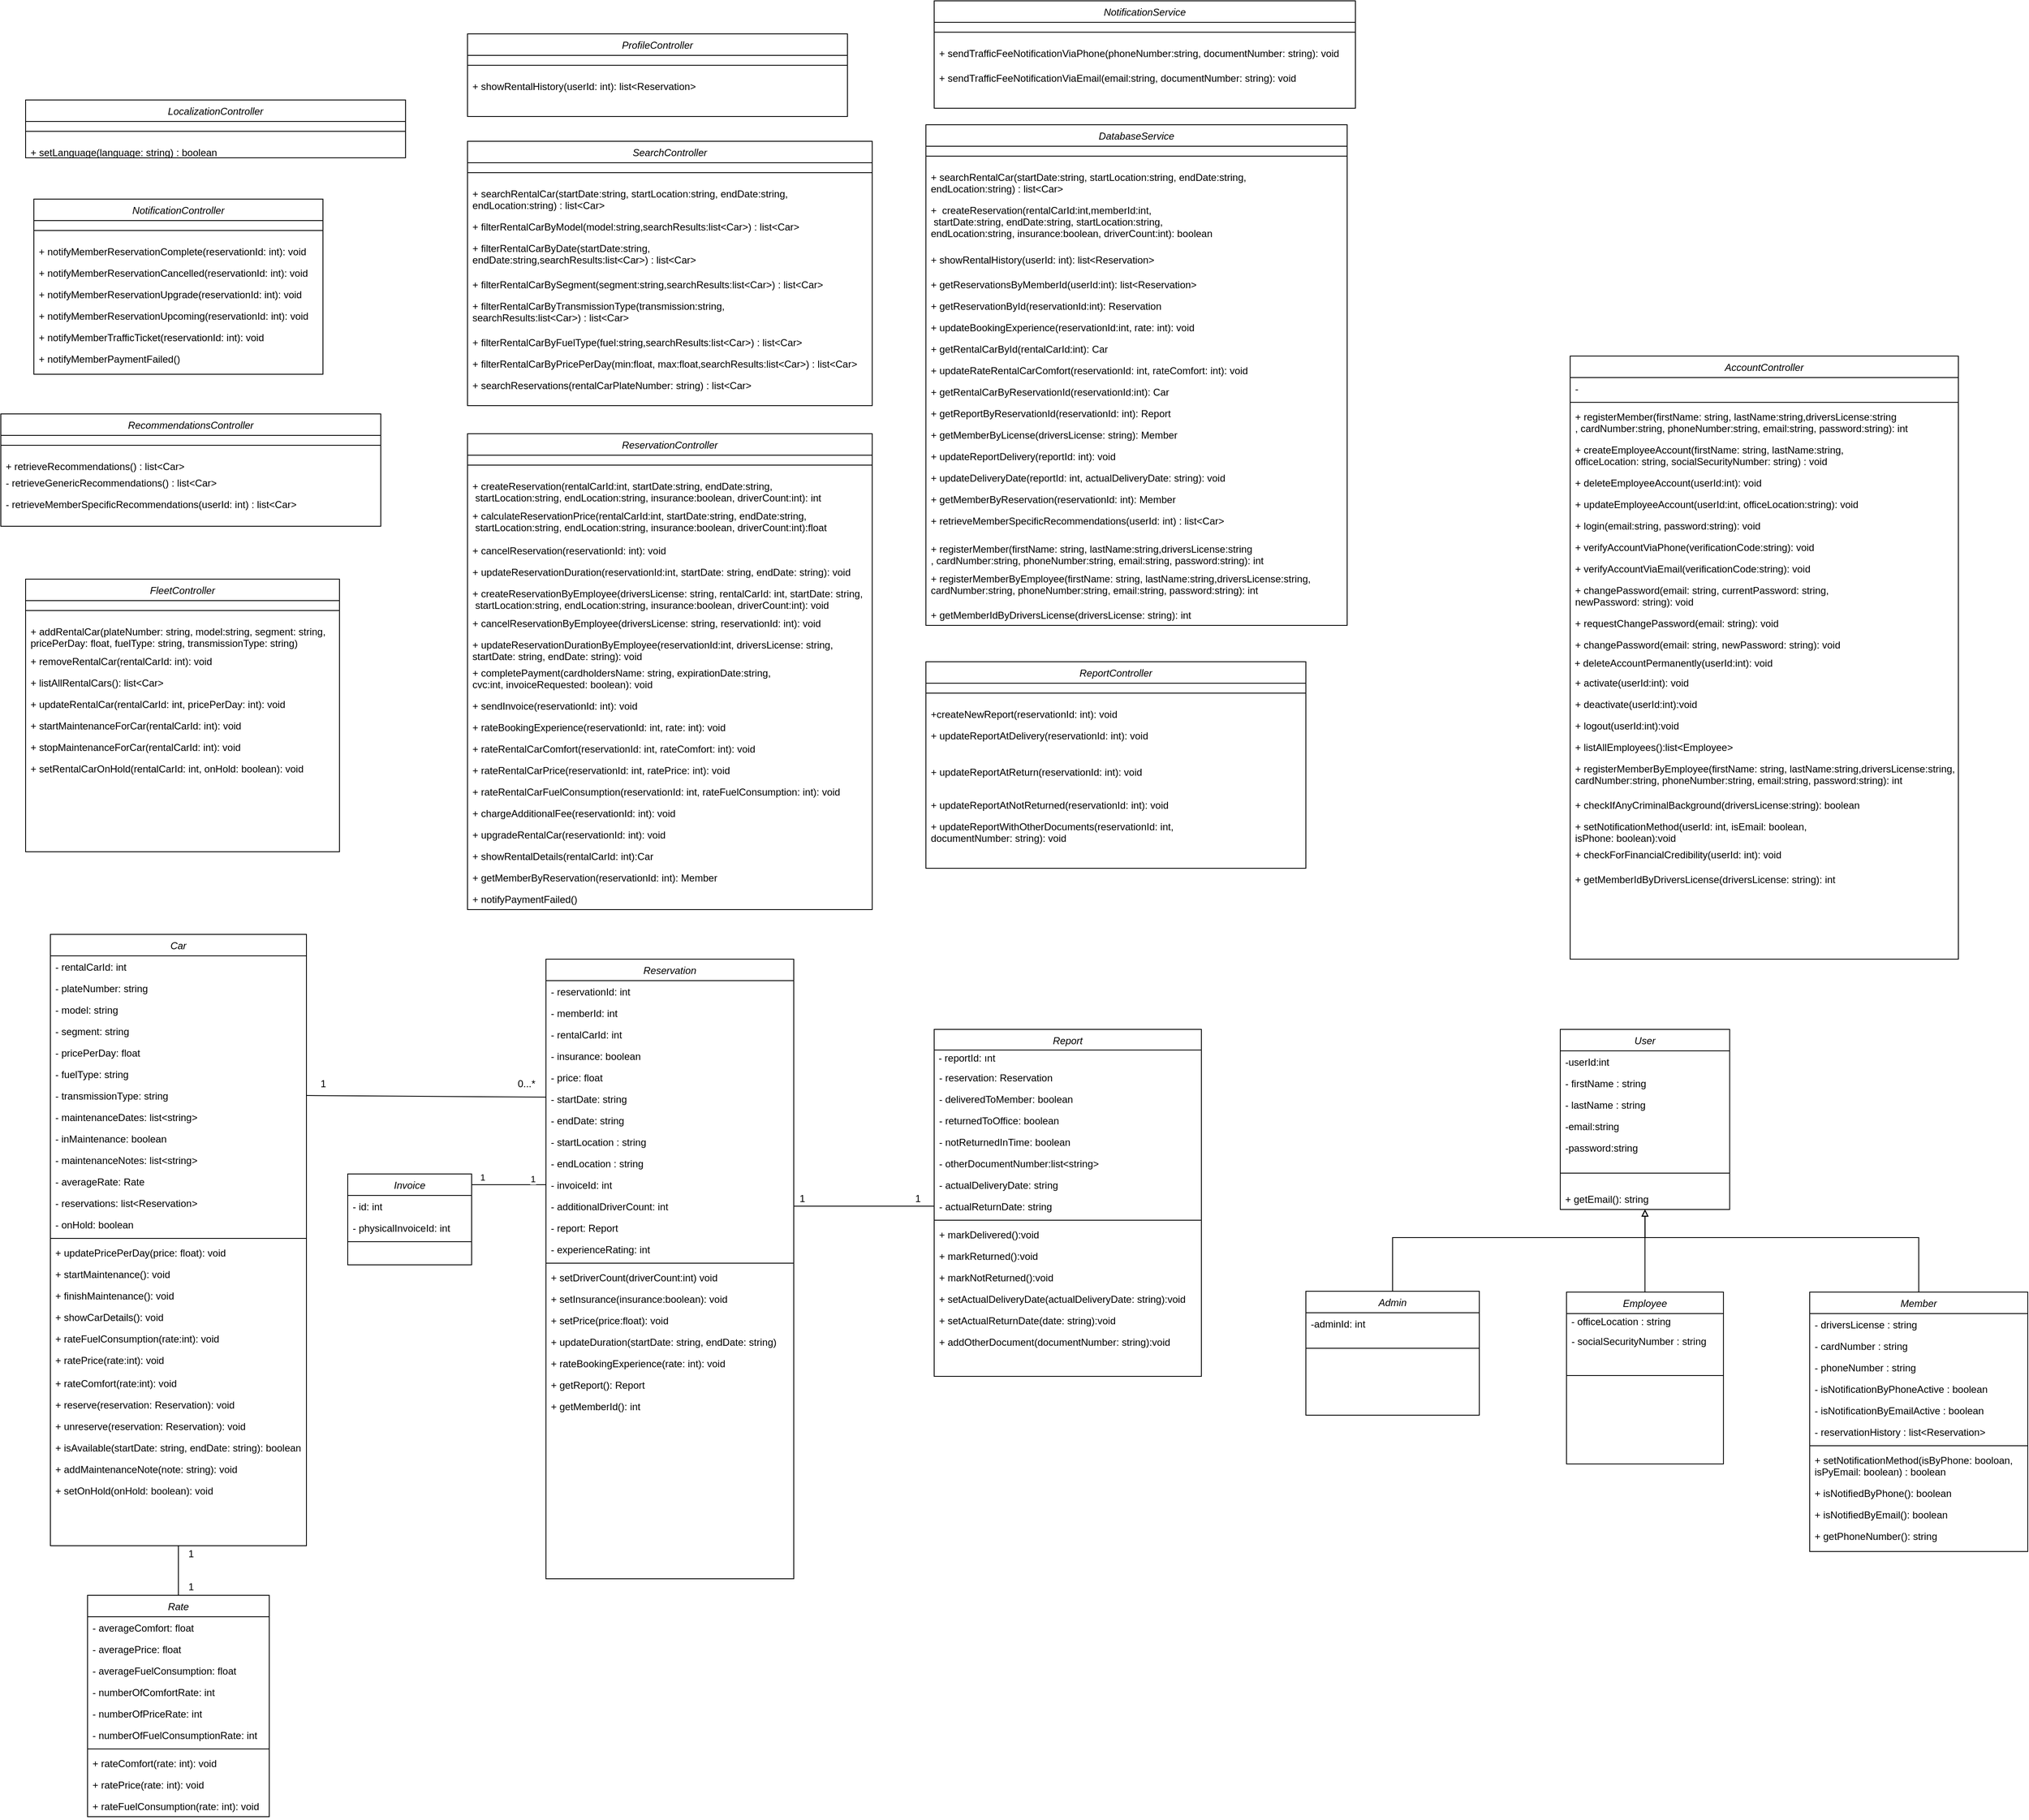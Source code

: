 <mxfile version="13.1.11" type="google"><diagram id="C5RBs43oDa-KdzZeNtuy" name="Page-1"><mxGraphModel dx="1167" dy="1796" grid="1" gridSize="10" guides="1" tooltips="1" connect="1" arrows="1" fold="1" page="1" pageScale="1" pageWidth="827" pageHeight="1169" math="0" shadow="0"><root><mxCell id="WIyWlLk6GJQsqaUBKTNV-0"/><mxCell id="WIyWlLk6GJQsqaUBKTNV-1" parent="WIyWlLk6GJQsqaUBKTNV-0"/><mxCell id="PyJJAz-HF3RKSAENLdeJ-129" style="edgeStyle=orthogonalEdgeStyle;rounded=0;orthogonalLoop=1;jettySize=auto;html=1;entryX=0.5;entryY=1;entryDx=0;entryDy=0;endArrow=block;endFill=0;" parent="WIyWlLk6GJQsqaUBKTNV-1" source="PyJJAz-HF3RKSAENLdeJ-42" target="PyJJAz-HF3RKSAENLdeJ-118" edge="1"><mxGeometry relative="1" as="geometry"><mxPoint x="2120" y="837" as="targetPoint"/><Array as="points"><mxPoint x="2412" y="837"/><mxPoint x="2081" y="837"/></Array></mxGeometry></mxCell><mxCell id="PyJJAz-HF3RKSAENLdeJ-128" style="edgeStyle=orthogonalEdgeStyle;rounded=0;orthogonalLoop=1;jettySize=auto;html=1;exitX=0.5;exitY=0;exitDx=0;exitDy=0;entryX=0.5;entryY=1;entryDx=0;entryDy=0;endArrow=block;endFill=0;" parent="WIyWlLk6GJQsqaUBKTNV-1" source="zkfFHV4jXpPFQw0GAbJ--0" target="PyJJAz-HF3RKSAENLdeJ-118" edge="1"><mxGeometry relative="1" as="geometry"><mxPoint x="1760.003" y="747.0" as="sourcePoint"/><mxPoint x="2000" y="837" as="targetPoint"/><Array as="points"><mxPoint x="1775" y="837"/><mxPoint x="2081" y="837"/></Array></mxGeometry></mxCell><mxCell id="PyJJAz-HF3RKSAENLdeJ-130" style="edgeStyle=orthogonalEdgeStyle;rounded=0;orthogonalLoop=1;jettySize=auto;html=1;entryX=0.5;entryY=1;entryDx=0;entryDy=0;exitX=0.5;exitY=0;exitDx=0;exitDy=0;endArrow=block;endFill=0;" parent="WIyWlLk6GJQsqaUBKTNV-1" source="2qs4ONxynOTmM3ThpiEe-1" target="PyJJAz-HF3RKSAENLdeJ-118" edge="1"><mxGeometry relative="1" as="geometry"><Array as="points"/><mxPoint x="2020.86" y="861" as="sourcePoint"/></mxGeometry></mxCell><mxCell id="SaSALMOJc4YaeOgEGJrh-27" value="" style="endArrow=none;html=1;fontColor=#FF3333;entryX=0.5;entryY=1;entryDx=0;entryDy=0;exitX=0.5;exitY=0;exitDx=0;exitDy=0;" parent="WIyWlLk6GJQsqaUBKTNV-1" source="PyJJAz-HF3RKSAENLdeJ-238" target="2qs4ONxynOTmM3ThpiEe-57" edge="1"><mxGeometry width="50" height="50" relative="1" as="geometry"><mxPoint x="30" y="877" as="sourcePoint"/><mxPoint x="20" y="620" as="targetPoint"/></mxGeometry></mxCell><mxCell id="SaSALMOJc4YaeOgEGJrh-36" value="" style="endArrow=none;html=1;fontColor=#FF3333;entryX=1;entryY=0.118;entryDx=0;entryDy=0;entryPerimeter=0;" parent="WIyWlLk6GJQsqaUBKTNV-1" source="PyJJAz-HF3RKSAENLdeJ-196" target="PyJJAz-HF3RKSAENLdeJ-192" edge="1"><mxGeometry width="50" height="50" relative="1" as="geometry"><mxPoint x="560" y="840" as="sourcePoint"/><mxPoint x="631" y="779" as="targetPoint"/></mxGeometry></mxCell><mxCell id="9D7rxMHuK--zUfd0Zhau-23" value="1" style="edgeLabel;html=1;align=center;verticalAlign=middle;resizable=0;points=[];fontColor=#000000;" vertex="1" connectable="0" parent="SaSALMOJc4YaeOgEGJrh-36"><mxGeometry x="0.721" y="-9" relative="1" as="geometry"><mxPoint as="offset"/></mxGeometry></mxCell><mxCell id="9D7rxMHuK--zUfd0Zhau-24" value="1" style="edgeLabel;html=1;align=center;verticalAlign=middle;resizable=0;points=[];fontColor=#000000;" vertex="1" connectable="0" parent="SaSALMOJc4YaeOgEGJrh-36"><mxGeometry x="-0.646" y="-7" relative="1" as="geometry"><mxPoint as="offset"/></mxGeometry></mxCell><mxCell id="9D7rxMHuK--zUfd0Zhau-27" value="" style="endArrow=none;html=1;fontColor=#000000;entryX=0.001;entryY=0.423;entryDx=0;entryDy=0;exitX=1;exitY=0.5;exitDx=0;exitDy=0;entryPerimeter=0;" edge="1" parent="WIyWlLk6GJQsqaUBKTNV-1" source="PyJJAz-HF3RKSAENLdeJ-154" target="2qs4ONxynOTmM3ThpiEe-74"><mxGeometry width="50" height="50" relative="1" as="geometry"><mxPoint x="461" y="669" as="sourcePoint"/><mxPoint x="840" y="640" as="targetPoint"/></mxGeometry></mxCell><mxCell id="9D7rxMHuK--zUfd0Zhau-28" value="1" style="text;html=1;align=center;verticalAlign=middle;resizable=0;points=[];autosize=1;fontColor=#000000;" vertex="1" parent="WIyWlLk6GJQsqaUBKTNV-1"><mxGeometry x="470" y="641" width="20" height="20" as="geometry"/></mxCell><mxCell id="9D7rxMHuK--zUfd0Zhau-29" value="0...*" style="text;html=1;align=center;verticalAlign=middle;resizable=0;points=[];autosize=1;fontColor=#000000;" vertex="1" parent="WIyWlLk6GJQsqaUBKTNV-1"><mxGeometry x="706" y="641" width="40" height="20" as="geometry"/></mxCell><mxCell id="9D7rxMHuK--zUfd0Zhau-30" value="" style="endArrow=none;html=1;fontColor=#000000;entryX=0;entryY=0.5;entryDx=0;entryDy=0;exitX=1;exitY=0.5;exitDx=0;exitDy=0;" edge="1" parent="WIyWlLk6GJQsqaUBKTNV-1" source="2qs4ONxynOTmM3ThpiEe-98" target="PyJJAz-HF3RKSAENLdeJ-227"><mxGeometry width="50" height="50" relative="1" as="geometry"><mxPoint x="1050" y="999" as="sourcePoint"/><mxPoint x="1290" y="790" as="targetPoint"/></mxGeometry></mxCell><mxCell id="9D7rxMHuK--zUfd0Zhau-31" value="1" style="text;html=1;align=center;verticalAlign=middle;resizable=0;points=[];autosize=1;fontColor=#000000;" vertex="1" parent="WIyWlLk6GJQsqaUBKTNV-1"><mxGeometry x="1050" y="780" width="20" height="20" as="geometry"/></mxCell><mxCell id="9D7rxMHuK--zUfd0Zhau-32" value="1" style="text;html=1;align=center;verticalAlign=middle;resizable=0;points=[];autosize=1;fontColor=#000000;" vertex="1" parent="WIyWlLk6GJQsqaUBKTNV-1"><mxGeometry x="1190" y="780" width="20" height="20" as="geometry"/></mxCell><mxCell id="PyJJAz-HF3RKSAENLdeJ-32" value="ReservationController" style="swimlane;fontStyle=2;align=center;verticalAlign=top;childLayout=stackLayout;horizontal=1;startSize=26;horizontalStack=0;resizeParent=1;resizeLast=0;collapsible=1;marginBottom=0;rounded=0;shadow=0;strokeWidth=1;fontColor=#000000;" parent="WIyWlLk6GJQsqaUBKTNV-1" vertex="1"><mxGeometry x="655" y="-136" width="490" height="576" as="geometry"><mxRectangle x="230" y="140" width="160" height="26" as="alternateBounds"/></mxGeometry></mxCell><mxCell id="PyJJAz-HF3RKSAENLdeJ-34" value="" style="line;html=1;strokeWidth=1;align=left;verticalAlign=middle;spacingTop=-1;spacingLeft=3;spacingRight=3;rotatable=0;labelPosition=right;points=[];portConstraint=eastwest;" parent="PyJJAz-HF3RKSAENLdeJ-32" vertex="1"><mxGeometry y="26" width="490" height="24" as="geometry"/></mxCell><mxCell id="PyJJAz-HF3RKSAENLdeJ-35" value="+ createReservation(rentalCarId:int, startDate:string, endDate:string,&#10; startLocation:string, endLocation:string, insurance:boolean, driverCount:int): int" style="text;align=left;verticalAlign=top;spacingLeft=4;spacingRight=4;overflow=hidden;rotatable=0;points=[[0,0.5],[1,0.5]];portConstraint=eastwest;rounded=0;shadow=0;html=0;fontColor=#000000;" parent="PyJJAz-HF3RKSAENLdeJ-32" vertex="1"><mxGeometry y="50" width="490" height="36" as="geometry"/></mxCell><mxCell id="KCNLsI9GjB8eLPjCpDtn-6" value="+ calculateReservationPrice(rentalCarId:int, startDate:string, endDate:string,&#10; startLocation:string, endLocation:string, insurance:boolean, driverCount:int):float&#10;" style="text;strokeColor=none;fillColor=none;align=left;verticalAlign=top;spacingLeft=4;spacingRight=4;overflow=hidden;rotatable=0;points=[[0,0.5],[1,0.5]];portConstraint=eastwest;fontColor=#000000;" vertex="1" parent="PyJJAz-HF3RKSAENLdeJ-32"><mxGeometry y="86" width="490" height="42" as="geometry"/></mxCell><mxCell id="PyJJAz-HF3RKSAENLdeJ-187" value="+ cancelReservation(reservationId: int): void" style="text;strokeColor=none;fillColor=none;align=left;verticalAlign=top;spacingLeft=4;spacingRight=4;overflow=hidden;rotatable=0;points=[[0,0.5],[1,0.5]];portConstraint=eastwest;" parent="PyJJAz-HF3RKSAENLdeJ-32" vertex="1"><mxGeometry y="128" width="490" height="26" as="geometry"/></mxCell><mxCell id="PyJJAz-HF3RKSAENLdeJ-66" value="+ updateReservationDuration(reservationId:int, startDate: string, endDate: string): void" style="text;strokeColor=none;fillColor=none;align=left;verticalAlign=top;spacingLeft=4;spacingRight=4;overflow=hidden;rotatable=0;points=[[0,0.5],[1,0.5]];portConstraint=eastwest;fontColor=#000000;" parent="PyJJAz-HF3RKSAENLdeJ-32" vertex="1"><mxGeometry y="154" width="490" height="26" as="geometry"/></mxCell><mxCell id="PyJJAz-HF3RKSAENLdeJ-159" value="+ createReservationByEmployee(driversLicense: string, rentalCarId: int, startDate: string,&#10; startLocation:string, endLocation:string, insurance:boolean, driverCount:int): void " style="text;strokeColor=none;fillColor=none;align=left;verticalAlign=top;spacingLeft=4;spacingRight=4;overflow=hidden;rotatable=0;points=[[0,0.5],[1,0.5]];portConstraint=eastwest;" parent="PyJJAz-HF3RKSAENLdeJ-32" vertex="1"><mxGeometry y="180" width="490" height="36" as="geometry"/></mxCell><mxCell id="PyJJAz-HF3RKSAENLdeJ-158" value="+ cancelReservationByEmployee(driversLicense: string, reservationId: int): void" style="text;strokeColor=none;fillColor=none;align=left;verticalAlign=top;spacingLeft=4;spacingRight=4;overflow=hidden;rotatable=0;points=[[0,0.5],[1,0.5]];portConstraint=eastwest;" parent="PyJJAz-HF3RKSAENLdeJ-32" vertex="1"><mxGeometry y="216" width="490" height="26" as="geometry"/></mxCell><mxCell id="PyJJAz-HF3RKSAENLdeJ-157" value="+ updateReservationDurationByEmployee(reservationId:int, driversLicense: string, &#10;startDate: string, endDate: string): void" style="text;strokeColor=none;fillColor=none;align=left;verticalAlign=top;spacingLeft=4;spacingRight=4;overflow=hidden;rotatable=0;points=[[0,0.5],[1,0.5]];portConstraint=eastwest;fontColor=#000000;" parent="PyJJAz-HF3RKSAENLdeJ-32" vertex="1"><mxGeometry y="242" width="490" height="34" as="geometry"/></mxCell><mxCell id="PyJJAz-HF3RKSAENLdeJ-188" value="+ completePayment(cardholdersName: string, expirationDate:string, &#10;cvc:int, invoiceRequested: boolean): void" style="text;align=left;verticalAlign=top;spacingLeft=4;spacingRight=4;overflow=hidden;rotatable=0;points=[[0,0.5],[1,0.5]];portConstraint=eastwest;" parent="PyJJAz-HF3RKSAENLdeJ-32" vertex="1"><mxGeometry y="276" width="490" height="40" as="geometry"/></mxCell><mxCell id="PyJJAz-HF3RKSAENLdeJ-198" value="+ sendInvoice(reservationId: int): void" style="text;strokeColor=none;fillColor=none;align=left;verticalAlign=top;spacingLeft=4;spacingRight=4;overflow=hidden;rotatable=0;points=[[0,0.5],[1,0.5]];portConstraint=eastwest;" parent="PyJJAz-HF3RKSAENLdeJ-32" vertex="1"><mxGeometry y="316" width="490" height="26" as="geometry"/></mxCell><mxCell id="PyJJAz-HF3RKSAENLdeJ-251" value="+ rateBookingExperience(reservationId: int, rate: int): void" style="text;strokeColor=none;fillColor=none;align=left;verticalAlign=top;spacingLeft=4;spacingRight=4;overflow=hidden;rotatable=0;points=[[0,0.5],[1,0.5]];portConstraint=eastwest;fontColor=#000000;" parent="PyJJAz-HF3RKSAENLdeJ-32" vertex="1"><mxGeometry y="342" width="490" height="26" as="geometry"/></mxCell><mxCell id="_Js-edaWBWowwOgjngb--22" value="+ rateRentalCarComfort(reservationId: int, rateComfort: int): void" style="text;strokeColor=none;fillColor=none;align=left;verticalAlign=top;spacingLeft=4;spacingRight=4;overflow=hidden;rotatable=0;points=[[0,0.5],[1,0.5]];portConstraint=eastwest;" parent="PyJJAz-HF3RKSAENLdeJ-32" vertex="1"><mxGeometry y="368" width="490" height="26" as="geometry"/></mxCell><mxCell id="_Js-edaWBWowwOgjngb--23" value="+ rateRentalCarPrice(reservationId: int, ratePrice: int): void" style="text;strokeColor=none;fillColor=none;align=left;verticalAlign=top;spacingLeft=4;spacingRight=4;overflow=hidden;rotatable=0;points=[[0,0.5],[1,0.5]];portConstraint=eastwest;" parent="PyJJAz-HF3RKSAENLdeJ-32" vertex="1"><mxGeometry y="394" width="490" height="26" as="geometry"/></mxCell><mxCell id="_Js-edaWBWowwOgjngb--24" value="+ rateRentalCarFuelConsumption(reservationId: int, rateFuelConsumption: int): void" style="text;strokeColor=none;fillColor=none;align=left;verticalAlign=top;spacingLeft=4;spacingRight=4;overflow=hidden;rotatable=0;points=[[0,0.5],[1,0.5]];portConstraint=eastwest;" parent="PyJJAz-HF3RKSAENLdeJ-32" vertex="1"><mxGeometry y="420" width="490" height="26" as="geometry"/></mxCell><mxCell id="PyJJAz-HF3RKSAENLdeJ-255" value="+ chargeAdditionalFee(reservationId: int): void" style="text;strokeColor=none;fillColor=none;align=left;verticalAlign=top;spacingLeft=4;spacingRight=4;overflow=hidden;rotatable=0;points=[[0,0.5],[1,0.5]];portConstraint=eastwest;fontColor=#000000;" parent="PyJJAz-HF3RKSAENLdeJ-32" vertex="1"><mxGeometry y="446" width="490" height="26" as="geometry"/></mxCell><mxCell id="PyJJAz-HF3RKSAENLdeJ-262" value="+ upgradeRentalCar(reservationId: int): void" style="text;strokeColor=none;fillColor=none;align=left;verticalAlign=top;spacingLeft=4;spacingRight=4;overflow=hidden;rotatable=0;points=[[0,0.5],[1,0.5]];portConstraint=eastwest;fontColor=#000000;" parent="PyJJAz-HF3RKSAENLdeJ-32" vertex="1"><mxGeometry y="472" width="490" height="26" as="geometry"/></mxCell><mxCell id="Fg22NQxD7wjf-iT87let-16" value="+ showRentalDetails(rentalCarId: int):Car " style="text;strokeColor=none;fillColor=none;align=left;verticalAlign=top;spacingLeft=4;spacingRight=4;overflow=hidden;rotatable=0;points=[[0,0.5],[1,0.5]];portConstraint=eastwest;fontColor=#000000;" parent="PyJJAz-HF3RKSAENLdeJ-32" vertex="1"><mxGeometry y="498" width="490" height="26" as="geometry"/></mxCell><mxCell id="nzVzEWI8CDD0CJ6Y3Y5S-1" value="+ getMemberByReservation(reservationId: int): Member" style="text;strokeColor=none;fillColor=none;align=left;verticalAlign=top;spacingLeft=4;spacingRight=4;overflow=hidden;rotatable=0;points=[[0,0.5],[1,0.5]];portConstraint=eastwest;" vertex="1" parent="PyJJAz-HF3RKSAENLdeJ-32"><mxGeometry y="524" width="490" height="26" as="geometry"/></mxCell><mxCell id="G6DzZAkVv6X7zsfrCIAk-4" value="+ notifyPaymentFailed()" style="text;strokeColor=none;fillColor=none;align=left;verticalAlign=top;spacingLeft=4;spacingRight=4;overflow=hidden;rotatable=0;points=[[0,0.5],[1,0.5]];portConstraint=eastwest;" vertex="1" parent="PyJJAz-HF3RKSAENLdeJ-32"><mxGeometry y="550" width="490" height="26" as="geometry"/></mxCell><mxCell id="KCNLsI9GjB8eLPjCpDtn-0" value="1" style="text;html=1;align=center;verticalAlign=middle;resizable=0;points=[];autosize=1;" vertex="1" parent="WIyWlLk6GJQsqaUBKTNV-1"><mxGeometry x="310" y="1210" width="20" height="20" as="geometry"/></mxCell><mxCell id="KCNLsI9GjB8eLPjCpDtn-1" value="1" style="text;html=1;align=center;verticalAlign=middle;resizable=0;points=[];autosize=1;" vertex="1" parent="WIyWlLk6GJQsqaUBKTNV-1"><mxGeometry x="310" y="1250" width="20" height="20" as="geometry"/></mxCell><mxCell id="PyJJAz-HF3RKSAENLdeJ-238" value="Rate" style="swimlane;fontStyle=2;align=center;verticalAlign=top;childLayout=stackLayout;horizontal=1;startSize=26;horizontalStack=0;resizeParent=1;resizeLast=0;collapsible=1;marginBottom=0;rounded=0;shadow=0;strokeWidth=1;" parent="WIyWlLk6GJQsqaUBKTNV-1" vertex="1"><mxGeometry x="195" y="1270" width="220" height="268" as="geometry"><mxRectangle x="230" y="140" width="160" height="26" as="alternateBounds"/></mxGeometry></mxCell><mxCell id="PyJJAz-HF3RKSAENLdeJ-239" value="- averageComfort: float" style="text;align=left;verticalAlign=top;spacingLeft=4;spacingRight=4;overflow=hidden;rotatable=0;points=[[0,0.5],[1,0.5]];portConstraint=eastwest;rounded=0;shadow=0;html=0;" parent="PyJJAz-HF3RKSAENLdeJ-238" vertex="1"><mxGeometry y="26" width="220" height="26" as="geometry"/></mxCell><mxCell id="PyJJAz-HF3RKSAENLdeJ-240" value="- averagePrice: float" style="text;align=left;verticalAlign=top;spacingLeft=4;spacingRight=4;overflow=hidden;rotatable=0;points=[[0,0.5],[1,0.5]];portConstraint=eastwest;rounded=0;shadow=0;html=0;" parent="PyJJAz-HF3RKSAENLdeJ-238" vertex="1"><mxGeometry y="52" width="220" height="26" as="geometry"/></mxCell><mxCell id="PyJJAz-HF3RKSAENLdeJ-242" value="- averageFuelConsumption: float" style="text;strokeColor=none;fillColor=none;align=left;verticalAlign=top;spacingLeft=4;spacingRight=4;overflow=hidden;rotatable=0;points=[[0,0.5],[1,0.5]];portConstraint=eastwest;" parent="PyJJAz-HF3RKSAENLdeJ-238" vertex="1"><mxGeometry y="78" width="220" height="26" as="geometry"/></mxCell><mxCell id="9D7rxMHuK--zUfd0Zhau-33" value="- numberOfComfortRate: int" style="text;strokeColor=none;fillColor=none;align=left;verticalAlign=top;spacingLeft=4;spacingRight=4;overflow=hidden;rotatable=0;points=[[0,0.5],[1,0.5]];portConstraint=eastwest;fontColor=#000000;" vertex="1" parent="PyJJAz-HF3RKSAENLdeJ-238"><mxGeometry y="104" width="220" height="26" as="geometry"/></mxCell><mxCell id="9D7rxMHuK--zUfd0Zhau-34" value="- numberOfPriceRate: int" style="text;strokeColor=none;fillColor=none;align=left;verticalAlign=top;spacingLeft=4;spacingRight=4;overflow=hidden;rotatable=0;points=[[0,0.5],[1,0.5]];portConstraint=eastwest;fontColor=#000000;" vertex="1" parent="PyJJAz-HF3RKSAENLdeJ-238"><mxGeometry y="130" width="220" height="26" as="geometry"/></mxCell><mxCell id="9D7rxMHuK--zUfd0Zhau-35" value="- numberOfFuelConsumptionRate: int" style="text;strokeColor=none;fillColor=none;align=left;verticalAlign=top;spacingLeft=4;spacingRight=4;overflow=hidden;rotatable=0;points=[[0,0.5],[1,0.5]];portConstraint=eastwest;fontColor=#000000;" vertex="1" parent="PyJJAz-HF3RKSAENLdeJ-238"><mxGeometry y="156" width="220" height="26" as="geometry"/></mxCell><mxCell id="PyJJAz-HF3RKSAENLdeJ-241" value="" style="line;html=1;strokeWidth=1;align=left;verticalAlign=middle;spacingTop=-1;spacingLeft=3;spacingRight=3;rotatable=0;labelPosition=right;points=[];portConstraint=eastwest;" parent="PyJJAz-HF3RKSAENLdeJ-238" vertex="1"><mxGeometry y="182" width="220" height="8" as="geometry"/></mxCell><mxCell id="PyJJAz-HF3RKSAENLdeJ-243" value="+ rateComfort(rate: int): void" style="text;strokeColor=none;fillColor=none;align=left;verticalAlign=top;spacingLeft=4;spacingRight=4;overflow=hidden;rotatable=0;points=[[0,0.5],[1,0.5]];portConstraint=eastwest;" parent="PyJJAz-HF3RKSAENLdeJ-238" vertex="1"><mxGeometry y="190" width="220" height="26" as="geometry"/></mxCell><mxCell id="PyJJAz-HF3RKSAENLdeJ-244" value="+ ratePrice(rate: int): void" style="text;strokeColor=none;fillColor=none;align=left;verticalAlign=top;spacingLeft=4;spacingRight=4;overflow=hidden;rotatable=0;points=[[0,0.5],[1,0.5]];portConstraint=eastwest;" parent="PyJJAz-HF3RKSAENLdeJ-238" vertex="1"><mxGeometry y="216" width="220" height="26" as="geometry"/></mxCell><mxCell id="PyJJAz-HF3RKSAENLdeJ-245" value="+ rateFuelConsumption(rate: int): void&#10;" style="text;strokeColor=none;fillColor=none;align=left;verticalAlign=top;spacingLeft=4;spacingRight=4;overflow=hidden;rotatable=0;points=[[0,0.5],[1,0.5]];portConstraint=eastwest;" parent="PyJJAz-HF3RKSAENLdeJ-238" vertex="1"><mxGeometry y="242" width="220" height="26" as="geometry"/></mxCell><mxCell id="2qs4ONxynOTmM3ThpiEe-63" value="Reservation" style="swimlane;fontStyle=2;align=center;verticalAlign=top;childLayout=stackLayout;horizontal=1;startSize=26;horizontalStack=0;resizeParent=1;resizeLast=0;collapsible=1;marginBottom=0;rounded=0;shadow=0;strokeWidth=1;" parent="WIyWlLk6GJQsqaUBKTNV-1" vertex="1"><mxGeometry x="750" y="500" width="300" height="750" as="geometry"><mxRectangle x="630" y="480" width="160" height="26" as="alternateBounds"/></mxGeometry></mxCell><mxCell id="PyJJAz-HF3RKSAENLdeJ-180" value="- reservationId: int" style="text;strokeColor=none;fillColor=none;align=left;verticalAlign=top;spacingLeft=4;spacingRight=4;overflow=hidden;rotatable=0;points=[[0,0.5],[1,0.5]];portConstraint=eastwest;" parent="2qs4ONxynOTmM3ThpiEe-63" vertex="1"><mxGeometry y="26" width="300" height="26" as="geometry"/></mxCell><mxCell id="2qs4ONxynOTmM3ThpiEe-64" value="- memberId: int" style="text;align=left;verticalAlign=top;spacingLeft=4;spacingRight=4;overflow=hidden;rotatable=0;points=[[0,0.5],[1,0.5]];portConstraint=eastwest;" parent="2qs4ONxynOTmM3ThpiEe-63" vertex="1"><mxGeometry y="52" width="300" height="26" as="geometry"/></mxCell><mxCell id="2qs4ONxynOTmM3ThpiEe-65" value="- rentalCarId: int" style="text;align=left;verticalAlign=top;spacingLeft=4;spacingRight=4;overflow=hidden;rotatable=0;points=[[0,0.5],[1,0.5]];portConstraint=eastwest;rounded=0;shadow=0;html=0;" parent="2qs4ONxynOTmM3ThpiEe-63" vertex="1"><mxGeometry y="78" width="300" height="26" as="geometry"/></mxCell><mxCell id="2qs4ONxynOTmM3ThpiEe-66" value="- insurance: boolean" style="text;align=left;verticalAlign=top;spacingLeft=4;spacingRight=4;overflow=hidden;rotatable=0;points=[[0,0.5],[1,0.5]];portConstraint=eastwest;rounded=0;shadow=0;html=0;" parent="2qs4ONxynOTmM3ThpiEe-63" vertex="1"><mxGeometry y="104" width="300" height="26" as="geometry"/></mxCell><mxCell id="2qs4ONxynOTmM3ThpiEe-70" value="- price: float" style="text;align=left;verticalAlign=top;spacingLeft=4;spacingRight=4;overflow=hidden;rotatable=0;points=[[0,0.5],[1,0.5]];portConstraint=eastwest;rounded=0;shadow=0;html=0;" parent="2qs4ONxynOTmM3ThpiEe-63" vertex="1"><mxGeometry y="130" width="300" height="26" as="geometry"/></mxCell><mxCell id="2qs4ONxynOTmM3ThpiEe-74" value="- startDate: string" style="text;align=left;verticalAlign=top;spacingLeft=4;spacingRight=4;overflow=hidden;rotatable=0;points=[[0,0.5],[1,0.5]];portConstraint=eastwest;rounded=0;shadow=0;html=0;" parent="2qs4ONxynOTmM3ThpiEe-63" vertex="1"><mxGeometry y="156" width="300" height="26" as="geometry"/></mxCell><mxCell id="2qs4ONxynOTmM3ThpiEe-97" value="- endDate: string" style="text;align=left;verticalAlign=top;spacingLeft=4;spacingRight=4;overflow=hidden;rotatable=0;points=[[0,0.5],[1,0.5]];portConstraint=eastwest;rounded=0;shadow=0;html=0;" parent="2qs4ONxynOTmM3ThpiEe-63" vertex="1"><mxGeometry y="182" width="300" height="26" as="geometry"/></mxCell><mxCell id="PyJJAz-HF3RKSAENLdeJ-182" value="- startLocation : string" style="text;strokeColor=none;fillColor=none;align=left;verticalAlign=top;spacingLeft=4;spacingRight=4;overflow=hidden;rotatable=0;points=[[0,0.5],[1,0.5]];portConstraint=eastwest;" parent="2qs4ONxynOTmM3ThpiEe-63" vertex="1"><mxGeometry y="208" width="300" height="26" as="geometry"/></mxCell><mxCell id="PyJJAz-HF3RKSAENLdeJ-183" value="- endLocation : string" style="text;strokeColor=none;fillColor=none;align=left;verticalAlign=top;spacingLeft=4;spacingRight=4;overflow=hidden;rotatable=0;points=[[0,0.5],[1,0.5]];portConstraint=eastwest;" parent="2qs4ONxynOTmM3ThpiEe-63" vertex="1"><mxGeometry y="234" width="300" height="26" as="geometry"/></mxCell><mxCell id="PyJJAz-HF3RKSAENLdeJ-196" value="- invoiceId: int" style="text;strokeColor=none;fillColor=none;align=left;verticalAlign=top;spacingLeft=4;spacingRight=4;overflow=hidden;rotatable=0;points=[[0,0.5],[1,0.5]];portConstraint=eastwest;fontColor=#000000;" parent="2qs4ONxynOTmM3ThpiEe-63" vertex="1"><mxGeometry y="260" width="300" height="26" as="geometry"/></mxCell><mxCell id="2qs4ONxynOTmM3ThpiEe-98" value="- additionalDriverCount: int" style="text;align=left;verticalAlign=top;spacingLeft=4;spacingRight=4;overflow=hidden;rotatable=0;points=[[0,0.5],[1,0.5]];portConstraint=eastwest;rounded=0;shadow=0;html=0;fontColor=#000000;" parent="2qs4ONxynOTmM3ThpiEe-63" vertex="1"><mxGeometry y="286" width="300" height="26" as="geometry"/></mxCell><mxCell id="2qs4ONxynOTmM3ThpiEe-110" value="- report: Report" style="text;align=left;verticalAlign=top;spacingLeft=4;spacingRight=4;overflow=hidden;rotatable=0;points=[[0,0.5],[1,0.5]];portConstraint=eastwest;rounded=0;shadow=0;html=0;" parent="2qs4ONxynOTmM3ThpiEe-63" vertex="1"><mxGeometry y="312" width="300" height="26" as="geometry"/></mxCell><mxCell id="2qs4ONxynOTmM3ThpiEe-111" value="- experienceRating: int" style="text;align=left;verticalAlign=top;spacingLeft=4;spacingRight=4;overflow=hidden;rotatable=0;points=[[0,0.5],[1,0.5]];portConstraint=eastwest;rounded=0;shadow=0;html=0;" parent="2qs4ONxynOTmM3ThpiEe-63" vertex="1"><mxGeometry y="338" width="300" height="26" as="geometry"/></mxCell><mxCell id="2qs4ONxynOTmM3ThpiEe-114" value="" style="line;html=1;strokeWidth=1;align=left;verticalAlign=middle;spacingTop=-1;spacingLeft=3;spacingRight=3;rotatable=0;labelPosition=right;points=[];portConstraint=eastwest;" parent="2qs4ONxynOTmM3ThpiEe-63" vertex="1"><mxGeometry y="364" width="300" height="8" as="geometry"/></mxCell><mxCell id="2qs4ONxynOTmM3ThpiEe-123" value="+ setDriverCount(driverCount:int) void" style="text;align=left;verticalAlign=top;spacingLeft=4;spacingRight=4;overflow=hidden;rotatable=0;points=[[0,0.5],[1,0.5]];portConstraint=eastwest;rounded=0;shadow=0;html=0;fontColor=#000000;" parent="2qs4ONxynOTmM3ThpiEe-63" vertex="1"><mxGeometry y="372" width="300" height="26" as="geometry"/></mxCell><mxCell id="2qs4ONxynOTmM3ThpiEe-124" value="+ setInsurance(insurance:boolean): void" style="text;align=left;verticalAlign=top;spacingLeft=4;spacingRight=4;overflow=hidden;rotatable=0;points=[[0,0.5],[1,0.5]];portConstraint=eastwest;rounded=0;shadow=0;html=0;fontColor=#000000;" parent="2qs4ONxynOTmM3ThpiEe-63" vertex="1"><mxGeometry y="398" width="300" height="26" as="geometry"/></mxCell><mxCell id="2qs4ONxynOTmM3ThpiEe-131" value="+ setPrice(price:float): void" style="text;align=left;verticalAlign=top;spacingLeft=4;spacingRight=4;overflow=hidden;rotatable=0;points=[[0,0.5],[1,0.5]];portConstraint=eastwest;rounded=0;shadow=0;html=0;fontColor=#000000;" parent="2qs4ONxynOTmM3ThpiEe-63" vertex="1"><mxGeometry y="424" width="300" height="26" as="geometry"/></mxCell><mxCell id="PyJJAz-HF3RKSAENLdeJ-250" value="+ updateDuration(startDate: string, endDate: string)" style="text;strokeColor=none;fillColor=none;align=left;verticalAlign=top;spacingLeft=4;spacingRight=4;overflow=hidden;rotatable=0;points=[[0,0.5],[1,0.5]];portConstraint=eastwest;" parent="2qs4ONxynOTmM3ThpiEe-63" vertex="1"><mxGeometry y="450" width="300" height="26" as="geometry"/></mxCell><mxCell id="PyJJAz-HF3RKSAENLdeJ-252" value="+ rateBookingExperience(rate: int): void" style="text;strokeColor=none;fillColor=none;align=left;verticalAlign=top;spacingLeft=4;spacingRight=4;overflow=hidden;rotatable=0;points=[[0,0.5],[1,0.5]];portConstraint=eastwest;fontColor=#000000;" parent="2qs4ONxynOTmM3ThpiEe-63" vertex="1"><mxGeometry y="476" width="300" height="26" as="geometry"/></mxCell><mxCell id="kHhqZD4fPZzcz2lykNY8-7" value="+ getReport(): Report" style="text;strokeColor=none;fillColor=none;align=left;verticalAlign=top;spacingLeft=4;spacingRight=4;overflow=hidden;rotatable=0;points=[[0,0.5],[1,0.5]];portConstraint=eastwest;" vertex="1" parent="2qs4ONxynOTmM3ThpiEe-63"><mxGeometry y="502" width="300" height="26" as="geometry"/></mxCell><mxCell id="nzVzEWI8CDD0CJ6Y3Y5S-0" value="+ getMemberId(): int" style="text;strokeColor=none;fillColor=none;align=left;verticalAlign=top;spacingLeft=4;spacingRight=4;overflow=hidden;rotatable=0;points=[[0,0.5],[1,0.5]];portConstraint=eastwest;" vertex="1" parent="2qs4ONxynOTmM3ThpiEe-63"><mxGeometry y="528" width="300" height="26" as="geometry"/></mxCell><mxCell id="PyJJAz-HF3RKSAENLdeJ-192" value="Invoice" style="swimlane;fontStyle=2;align=center;verticalAlign=top;childLayout=stackLayout;horizontal=1;startSize=26;horizontalStack=0;resizeParent=1;resizeLast=0;collapsible=1;marginBottom=0;rounded=0;shadow=0;strokeWidth=1;fontColor=#000000;" parent="WIyWlLk6GJQsqaUBKTNV-1" vertex="1"><mxGeometry x="510" y="760" width="150" height="110" as="geometry"><mxRectangle x="230" y="140" width="160" height="26" as="alternateBounds"/></mxGeometry></mxCell><mxCell id="PyJJAz-HF3RKSAENLdeJ-193" value="- id: int" style="text;align=left;verticalAlign=top;spacingLeft=4;spacingRight=4;overflow=hidden;rotatable=0;points=[[0,0.5],[1,0.5]];portConstraint=eastwest;rounded=0;shadow=0;html=0;fontColor=#000000;" parent="PyJJAz-HF3RKSAENLdeJ-192" vertex="1"><mxGeometry y="26" width="150" height="26" as="geometry"/></mxCell><mxCell id="PyJJAz-HF3RKSAENLdeJ-194" value="- physicalInvoiceId: int" style="text;align=left;verticalAlign=top;spacingLeft=4;spacingRight=4;overflow=hidden;rotatable=0;points=[[0,0.5],[1,0.5]];portConstraint=eastwest;rounded=0;shadow=0;html=0;fontColor=#000000;" parent="PyJJAz-HF3RKSAENLdeJ-192" vertex="1"><mxGeometry y="52" width="150" height="26" as="geometry"/></mxCell><mxCell id="PyJJAz-HF3RKSAENLdeJ-195" value="" style="line;html=1;strokeWidth=1;align=left;verticalAlign=middle;spacingTop=-1;spacingLeft=3;spacingRight=3;rotatable=0;labelPosition=right;points=[];portConstraint=eastwest;" parent="PyJJAz-HF3RKSAENLdeJ-192" vertex="1"><mxGeometry y="78" width="150" height="8" as="geometry"/></mxCell><mxCell id="2qs4ONxynOTmM3ThpiEe-57" value="Car" style="swimlane;fontStyle=2;align=center;verticalAlign=top;childLayout=stackLayout;horizontal=1;startSize=26;horizontalStack=0;resizeParent=1;resizeLast=0;collapsible=1;marginBottom=0;rounded=0;shadow=0;strokeWidth=1;" parent="WIyWlLk6GJQsqaUBKTNV-1" vertex="1"><mxGeometry x="150" y="470" width="310" height="740" as="geometry"><mxRectangle x="230" y="140" width="160" height="26" as="alternateBounds"/></mxGeometry></mxCell><mxCell id="PyJJAz-HF3RKSAENLdeJ-155" value="- rentalCarId: int" style="text;strokeColor=none;fillColor=none;align=left;verticalAlign=top;spacingLeft=4;spacingRight=4;overflow=hidden;rotatable=0;points=[[0,0.5],[1,0.5]];portConstraint=eastwest;" parent="2qs4ONxynOTmM3ThpiEe-57" vertex="1"><mxGeometry y="26" width="310" height="26" as="geometry"/></mxCell><mxCell id="PyJJAz-HF3RKSAENLdeJ-266" value="- plateNumber: string" style="text;strokeColor=none;fillColor=none;align=left;verticalAlign=top;spacingLeft=4;spacingRight=4;overflow=hidden;rotatable=0;points=[[0,0.5],[1,0.5]];portConstraint=eastwest;" parent="2qs4ONxynOTmM3ThpiEe-57" vertex="1"><mxGeometry y="52" width="310" height="26" as="geometry"/></mxCell><mxCell id="PyJJAz-HF3RKSAENLdeJ-151" value="- model: string" style="text;strokeColor=none;fillColor=none;align=left;verticalAlign=top;spacingLeft=4;spacingRight=4;overflow=hidden;rotatable=0;points=[[0,0.5],[1,0.5]];portConstraint=eastwest;" parent="2qs4ONxynOTmM3ThpiEe-57" vertex="1"><mxGeometry y="78" width="310" height="26" as="geometry"/></mxCell><mxCell id="PyJJAz-HF3RKSAENLdeJ-152" value="- segment: string" style="text;strokeColor=none;fillColor=none;align=left;verticalAlign=top;spacingLeft=4;spacingRight=4;overflow=hidden;rotatable=0;points=[[0,0.5],[1,0.5]];portConstraint=eastwest;" parent="2qs4ONxynOTmM3ThpiEe-57" vertex="1"><mxGeometry y="104" width="310" height="26" as="geometry"/></mxCell><mxCell id="2qs4ONxynOTmM3ThpiEe-58" value="- pricePerDay: float" style="text;align=left;verticalAlign=top;spacingLeft=4;spacingRight=4;overflow=hidden;rotatable=0;points=[[0,0.5],[1,0.5]];portConstraint=eastwest;" parent="2qs4ONxynOTmM3ThpiEe-57" vertex="1"><mxGeometry y="130" width="310" height="26" as="geometry"/></mxCell><mxCell id="PyJJAz-HF3RKSAENLdeJ-153" value="- fuelType: string" style="text;strokeColor=none;fillColor=none;align=left;verticalAlign=top;spacingLeft=4;spacingRight=4;overflow=hidden;rotatable=0;points=[[0,0.5],[1,0.5]];portConstraint=eastwest;" parent="2qs4ONxynOTmM3ThpiEe-57" vertex="1"><mxGeometry y="156" width="310" height="26" as="geometry"/></mxCell><mxCell id="PyJJAz-HF3RKSAENLdeJ-154" value="- transmissionType: string" style="text;strokeColor=none;fillColor=none;align=left;verticalAlign=top;spacingLeft=4;spacingRight=4;overflow=hidden;rotatable=0;points=[[0,0.5],[1,0.5]];portConstraint=eastwest;" parent="2qs4ONxynOTmM3ThpiEe-57" vertex="1"><mxGeometry y="182" width="310" height="26" as="geometry"/></mxCell><mxCell id="2qs4ONxynOTmM3ThpiEe-60" value="- maintenanceDates: list&lt;string&gt;" style="text;align=left;verticalAlign=top;spacingLeft=4;spacingRight=4;overflow=hidden;rotatable=0;points=[[0,0.5],[1,0.5]];portConstraint=eastwest;rounded=0;shadow=0;html=0;" parent="2qs4ONxynOTmM3ThpiEe-57" vertex="1"><mxGeometry y="208" width="310" height="26" as="geometry"/></mxCell><mxCell id="2qs4ONxynOTmM3ThpiEe-181" value="- inMaintenance: boolean" style="text;align=left;verticalAlign=top;spacingLeft=4;spacingRight=4;overflow=hidden;rotatable=0;points=[[0,0.5],[1,0.5]];portConstraint=eastwest;" parent="2qs4ONxynOTmM3ThpiEe-57" vertex="1"><mxGeometry y="234" width="310" height="26" as="geometry"/></mxCell><mxCell id="PyJJAz-HF3RKSAENLdeJ-236" value="- maintenanceNotes: list&lt;string&gt;" style="text;strokeColor=none;fillColor=none;align=left;verticalAlign=top;spacingLeft=4;spacingRight=4;overflow=hidden;rotatable=0;points=[[0,0.5],[1,0.5]];portConstraint=eastwest;" parent="2qs4ONxynOTmM3ThpiEe-57" vertex="1"><mxGeometry y="260" width="310" height="26" as="geometry"/></mxCell><mxCell id="2qs4ONxynOTmM3ThpiEe-188" value="- averageRate: Rate" style="text;align=left;verticalAlign=top;spacingLeft=4;spacingRight=4;overflow=hidden;rotatable=0;points=[[0,0.5],[1,0.5]];portConstraint=eastwest;fontColor=#000000;" parent="2qs4ONxynOTmM3ThpiEe-57" vertex="1"><mxGeometry y="286" width="310" height="26" as="geometry"/></mxCell><mxCell id="2qs4ONxynOTmM3ThpiEe-189" value="- reservations: list&lt;Reservation&gt;" style="text;align=left;verticalAlign=top;spacingLeft=4;spacingRight=4;overflow=hidden;rotatable=0;points=[[0,0.5],[1,0.5]];portConstraint=eastwest;" parent="2qs4ONxynOTmM3ThpiEe-57" vertex="1"><mxGeometry y="312" width="310" height="26" as="geometry"/></mxCell><mxCell id="PyJJAz-HF3RKSAENLdeJ-258" value="- onHold: boolean" style="text;strokeColor=none;fillColor=none;align=left;verticalAlign=top;spacingLeft=4;spacingRight=4;overflow=hidden;rotatable=0;points=[[0,0.5],[1,0.5]];portConstraint=eastwest;" parent="2qs4ONxynOTmM3ThpiEe-57" vertex="1"><mxGeometry y="338" width="310" height="26" as="geometry"/></mxCell><mxCell id="2qs4ONxynOTmM3ThpiEe-61" value="" style="line;html=1;strokeWidth=1;align=left;verticalAlign=middle;spacingTop=-1;spacingLeft=3;spacingRight=3;rotatable=0;labelPosition=right;points=[];portConstraint=eastwest;" parent="2qs4ONxynOTmM3ThpiEe-57" vertex="1"><mxGeometry y="364" width="310" height="8" as="geometry"/></mxCell><mxCell id="2qs4ONxynOTmM3ThpiEe-185" value="+ updatePricePerDay(price: float): void" style="text;align=left;verticalAlign=top;spacingLeft=4;spacingRight=4;overflow=hidden;rotatable=0;points=[[0,0.5],[1,0.5]];portConstraint=eastwest;fontColor=#000000;" parent="2qs4ONxynOTmM3ThpiEe-57" vertex="1"><mxGeometry y="372" width="310" height="26" as="geometry"/></mxCell><mxCell id="2qs4ONxynOTmM3ThpiEe-186" value="+ startMaintenance(): void" style="text;align=left;verticalAlign=top;spacingLeft=4;spacingRight=4;overflow=hidden;rotatable=0;points=[[0,0.5],[1,0.5]];portConstraint=eastwest;" parent="2qs4ONxynOTmM3ThpiEe-57" vertex="1"><mxGeometry y="398" width="310" height="26" as="geometry"/></mxCell><mxCell id="2qs4ONxynOTmM3ThpiEe-197" value="+ finishMaintenance(): void" style="text;align=left;verticalAlign=top;spacingLeft=4;spacingRight=4;overflow=hidden;rotatable=0;points=[[0,0.5],[1,0.5]];portConstraint=eastwest;" parent="2qs4ONxynOTmM3ThpiEe-57" vertex="1"><mxGeometry y="424" width="310" height="26" as="geometry"/></mxCell><mxCell id="2qs4ONxynOTmM3ThpiEe-235" value="+ showCarDetails(): void" style="text;align=left;verticalAlign=top;spacingLeft=4;spacingRight=4;overflow=hidden;rotatable=0;points=[[0,0.5],[1,0.5]];portConstraint=eastwest;" parent="2qs4ONxynOTmM3ThpiEe-57" vertex="1"><mxGeometry y="450" width="310" height="26" as="geometry"/></mxCell><mxCell id="2qs4ONxynOTmM3ThpiEe-201" value="+ rateFuelConsumption(rate:int): void" style="text;align=left;verticalAlign=top;spacingLeft=4;spacingRight=4;overflow=hidden;rotatable=0;points=[[0,0.5],[1,0.5]];portConstraint=eastwest;" parent="2qs4ONxynOTmM3ThpiEe-57" vertex="1"><mxGeometry y="476" width="310" height="26" as="geometry"/></mxCell><mxCell id="2qs4ONxynOTmM3ThpiEe-200" value="+ ratePrice(rate:int): void" style="text;align=left;verticalAlign=top;spacingLeft=4;spacingRight=4;overflow=hidden;rotatable=0;points=[[0,0.5],[1,0.5]];portConstraint=eastwest;" parent="2qs4ONxynOTmM3ThpiEe-57" vertex="1"><mxGeometry y="502" width="310" height="28" as="geometry"/></mxCell><mxCell id="2qs4ONxynOTmM3ThpiEe-199" value="+ rateComfort(rate:int): void" style="text;align=left;verticalAlign=top;spacingLeft=4;spacingRight=4;overflow=hidden;rotatable=0;points=[[0,0.5],[1,0.5]];portConstraint=eastwest;" parent="2qs4ONxynOTmM3ThpiEe-57" vertex="1"><mxGeometry y="530" width="310" height="26" as="geometry"/></mxCell><mxCell id="PyJJAz-HF3RKSAENLdeJ-178" value="+ reserve(reservation: Reservation): void" style="text;strokeColor=none;fillColor=none;align=left;verticalAlign=top;spacingLeft=4;spacingRight=4;overflow=hidden;rotatable=0;points=[[0,0.5],[1,0.5]];portConstraint=eastwest;" parent="2qs4ONxynOTmM3ThpiEe-57" vertex="1"><mxGeometry y="556" width="310" height="26" as="geometry"/></mxCell><mxCell id="PyJJAz-HF3RKSAENLdeJ-179" value="+ unreserve(reservation: Reservation): void" style="text;strokeColor=none;fillColor=none;align=left;verticalAlign=top;spacingLeft=4;spacingRight=4;overflow=hidden;rotatable=0;points=[[0,0.5],[1,0.5]];portConstraint=eastwest;fontColor=#000000;" parent="2qs4ONxynOTmM3ThpiEe-57" vertex="1"><mxGeometry y="582" width="310" height="26" as="geometry"/></mxCell><mxCell id="PyJJAz-HF3RKSAENLdeJ-181" value="+ isAvailable(startDate: string, endDate: string): boolean" style="text;strokeColor=none;fillColor=none;align=left;verticalAlign=top;spacingLeft=4;spacingRight=4;overflow=hidden;rotatable=0;points=[[0,0.5],[1,0.5]];portConstraint=eastwest;" parent="2qs4ONxynOTmM3ThpiEe-57" vertex="1"><mxGeometry y="608" width="310" height="26" as="geometry"/></mxCell><mxCell id="PyJJAz-HF3RKSAENLdeJ-237" value="+ addMaintenanceNote(note: string): void" style="text;strokeColor=none;fillColor=none;align=left;verticalAlign=top;spacingLeft=4;spacingRight=4;overflow=hidden;rotatable=0;points=[[0,0.5],[1,0.5]];portConstraint=eastwest;" parent="2qs4ONxynOTmM3ThpiEe-57" vertex="1"><mxGeometry y="634" width="310" height="26" as="geometry"/></mxCell><mxCell id="PyJJAz-HF3RKSAENLdeJ-257" value="+ setOnHold(onHold: boolean): void" style="text;strokeColor=none;fillColor=none;align=left;verticalAlign=top;spacingLeft=4;spacingRight=4;overflow=hidden;rotatable=0;points=[[0,0.5],[1,0.5]];portConstraint=eastwest;" parent="2qs4ONxynOTmM3ThpiEe-57" vertex="1"><mxGeometry y="660" width="310" height="26" as="geometry"/></mxCell><mxCell id="PyJJAz-HF3RKSAENLdeJ-106" value="FleetController" style="swimlane;fontStyle=2;align=center;verticalAlign=top;childLayout=stackLayout;horizontal=1;startSize=26;horizontalStack=0;resizeParent=1;resizeLast=0;collapsible=1;marginBottom=0;rounded=0;shadow=0;strokeWidth=1;" parent="WIyWlLk6GJQsqaUBKTNV-1" vertex="1"><mxGeometry x="120" y="40" width="380" height="330" as="geometry"><mxRectangle x="230" y="140" width="160" height="26" as="alternateBounds"/></mxGeometry></mxCell><mxCell id="PyJJAz-HF3RKSAENLdeJ-108" value="" style="line;html=1;strokeWidth=1;align=left;verticalAlign=middle;spacingTop=-1;spacingLeft=3;spacingRight=3;rotatable=0;labelPosition=right;points=[];portConstraint=eastwest;" parent="PyJJAz-HF3RKSAENLdeJ-106" vertex="1"><mxGeometry y="26" width="380" height="24" as="geometry"/></mxCell><mxCell id="PyJJAz-HF3RKSAENLdeJ-109" value="+ addRentalCar(plateNumber: string, model:string, segment: string, &#10;pricePerDay: float, fuelType: string, transmissionType: string)" style="text;align=left;verticalAlign=top;spacingLeft=4;spacingRight=4;overflow=hidden;rotatable=0;points=[[0,0.5],[1,0.5]];portConstraint=eastwest;rounded=0;shadow=0;html=0;" parent="PyJJAz-HF3RKSAENLdeJ-106" vertex="1"><mxGeometry y="50" width="380" height="36" as="geometry"/></mxCell><mxCell id="PyJJAz-HF3RKSAENLdeJ-113" value="+ removeRentalCar(rentalCarId: int): void" style="text;strokeColor=none;fillColor=none;align=left;verticalAlign=top;spacingLeft=4;spacingRight=4;overflow=hidden;rotatable=0;points=[[0,0.5],[1,0.5]];portConstraint=eastwest;" parent="PyJJAz-HF3RKSAENLdeJ-106" vertex="1"><mxGeometry y="86" width="380" height="26" as="geometry"/></mxCell><mxCell id="PyJJAz-HF3RKSAENLdeJ-115" value="+ listAllRentalCars(): list&lt;Car&gt; " style="text;strokeColor=none;fillColor=none;align=left;verticalAlign=top;spacingLeft=4;spacingRight=4;overflow=hidden;rotatable=0;points=[[0,0.5],[1,0.5]];portConstraint=eastwest;" parent="PyJJAz-HF3RKSAENLdeJ-106" vertex="1"><mxGeometry y="112" width="380" height="26" as="geometry"/></mxCell><mxCell id="PyJJAz-HF3RKSAENLdeJ-117" value="+ updateRentalCar(rentalCarId: int, pricePerDay: int): void" style="text;strokeColor=none;fillColor=none;align=left;verticalAlign=top;spacingLeft=4;spacingRight=4;overflow=hidden;rotatable=0;points=[[0,0.5],[1,0.5]];portConstraint=eastwest;fontColor=#000000;" parent="PyJJAz-HF3RKSAENLdeJ-106" vertex="1"><mxGeometry y="138" width="380" height="26" as="geometry"/></mxCell><mxCell id="PyJJAz-HF3RKSAENLdeJ-234" value="+ startMaintenanceForCar(rentalCarId: int): void" style="text;strokeColor=none;fillColor=none;align=left;verticalAlign=top;spacingLeft=4;spacingRight=4;overflow=hidden;rotatable=0;points=[[0,0.5],[1,0.5]];portConstraint=eastwest;" parent="PyJJAz-HF3RKSAENLdeJ-106" vertex="1"><mxGeometry y="164" width="380" height="26" as="geometry"/></mxCell><mxCell id="PyJJAz-HF3RKSAENLdeJ-235" value="+ stopMaintenanceForCar(rentalCarId: int): void" style="text;strokeColor=none;fillColor=none;align=left;verticalAlign=top;spacingLeft=4;spacingRight=4;overflow=hidden;rotatable=0;points=[[0,0.5],[1,0.5]];portConstraint=eastwest;" parent="PyJJAz-HF3RKSAENLdeJ-106" vertex="1"><mxGeometry y="190" width="380" height="26" as="geometry"/></mxCell><mxCell id="PyJJAz-HF3RKSAENLdeJ-256" value="+ setRentalCarOnHold(rentalCarId: int, onHold: boolean): void&#10;" style="text;strokeColor=none;fillColor=none;align=left;verticalAlign=top;spacingLeft=4;spacingRight=4;overflow=hidden;rotatable=0;points=[[0,0.5],[1,0.5]];portConstraint=eastwest;" parent="PyJJAz-HF3RKSAENLdeJ-106" vertex="1"><mxGeometry y="216" width="380" height="26" as="geometry"/></mxCell><mxCell id="PyJJAz-HF3RKSAENLdeJ-160" value="RecommendationsController" style="swimlane;fontStyle=2;align=center;verticalAlign=top;childLayout=stackLayout;horizontal=1;startSize=26;horizontalStack=0;resizeParent=1;resizeLast=0;collapsible=1;marginBottom=0;rounded=0;shadow=0;strokeWidth=1;" parent="WIyWlLk6GJQsqaUBKTNV-1" vertex="1"><mxGeometry x="90" y="-160" width="460" height="136" as="geometry"><mxRectangle x="230" y="140" width="160" height="26" as="alternateBounds"/></mxGeometry></mxCell><mxCell id="PyJJAz-HF3RKSAENLdeJ-162" value="" style="line;html=1;strokeWidth=1;align=left;verticalAlign=middle;spacingTop=-1;spacingLeft=3;spacingRight=3;rotatable=0;labelPosition=right;points=[];portConstraint=eastwest;" parent="PyJJAz-HF3RKSAENLdeJ-160" vertex="1"><mxGeometry y="26" width="460" height="24" as="geometry"/></mxCell><mxCell id="PyJJAz-HF3RKSAENLdeJ-168" value="+ retrieveRecommendations() : list&lt;Car&gt;" style="text;strokeColor=none;fillColor=none;align=left;verticalAlign=top;spacingLeft=4;spacingRight=4;overflow=hidden;rotatable=0;points=[[0,0.5],[1,0.5]];portConstraint=eastwest;labelBackgroundColor=none;labelBorderColor=none;" parent="PyJJAz-HF3RKSAENLdeJ-160" vertex="1"><mxGeometry y="50" width="460" height="20" as="geometry"/></mxCell><mxCell id="PyJJAz-HF3RKSAENLdeJ-174" value="- retrieveGenericRecommendations() : list&lt;Car&gt;" style="text;strokeColor=none;fillColor=none;align=left;verticalAlign=top;spacingLeft=4;spacingRight=4;overflow=hidden;rotatable=0;points=[[0,0.5],[1,0.5]];portConstraint=eastwest;" parent="PyJJAz-HF3RKSAENLdeJ-160" vertex="1"><mxGeometry y="70" width="460" height="26" as="geometry"/></mxCell><mxCell id="PyJJAz-HF3RKSAENLdeJ-175" value="- retrieveMemberSpecificRecommendations(userId: int) : list&lt;Car&gt;" style="text;strokeColor=none;fillColor=none;align=left;verticalAlign=top;spacingLeft=4;spacingRight=4;overflow=hidden;rotatable=0;points=[[0,0.5],[1,0.5]];portConstraint=eastwest;" parent="PyJJAz-HF3RKSAENLdeJ-160" vertex="1"><mxGeometry y="96" width="460" height="26" as="geometry"/></mxCell><mxCell id="PyJJAz-HF3RKSAENLdeJ-202" value="NotificationController" style="swimlane;fontStyle=2;align=center;verticalAlign=top;childLayout=stackLayout;horizontal=1;startSize=26;horizontalStack=0;resizeParent=1;resizeLast=0;collapsible=1;marginBottom=0;rounded=0;shadow=0;strokeWidth=1;" parent="WIyWlLk6GJQsqaUBKTNV-1" vertex="1"><mxGeometry x="130" y="-420" width="350" height="212" as="geometry"><mxRectangle x="230" y="140" width="160" height="26" as="alternateBounds"/></mxGeometry></mxCell><mxCell id="PyJJAz-HF3RKSAENLdeJ-204" value="" style="line;html=1;strokeWidth=1;align=left;verticalAlign=middle;spacingTop=-1;spacingLeft=3;spacingRight=3;rotatable=0;labelPosition=right;points=[];portConstraint=eastwest;" parent="PyJJAz-HF3RKSAENLdeJ-202" vertex="1"><mxGeometry y="26" width="350" height="24" as="geometry"/></mxCell><mxCell id="PyJJAz-HF3RKSAENLdeJ-209" value="+ notifyMemberReservationComplete(reservationId: int): void" style="text;strokeColor=none;fillColor=none;align=left;verticalAlign=top;spacingLeft=4;spacingRight=4;overflow=hidden;rotatable=0;points=[[0,0.5],[1,0.5]];portConstraint=eastwest;" parent="PyJJAz-HF3RKSAENLdeJ-202" vertex="1"><mxGeometry y="50" width="350" height="26" as="geometry"/></mxCell><mxCell id="PyJJAz-HF3RKSAENLdeJ-254" value="+ notifyMemberReservationCancelled(reservationId: int): void" style="text;strokeColor=none;fillColor=none;align=left;verticalAlign=top;spacingLeft=4;spacingRight=4;overflow=hidden;rotatable=0;points=[[0,0.5],[1,0.5]];portConstraint=eastwest;" parent="PyJJAz-HF3RKSAENLdeJ-202" vertex="1"><mxGeometry y="76" width="350" height="26" as="geometry"/></mxCell><mxCell id="PyJJAz-HF3RKSAENLdeJ-260" value="+ notifyMemberReservationUpgrade(reservationId: int): void&#10;" style="text;strokeColor=none;fillColor=none;align=left;verticalAlign=top;spacingLeft=4;spacingRight=4;overflow=hidden;rotatable=0;points=[[0,0.5],[1,0.5]];portConstraint=eastwest;" parent="PyJJAz-HF3RKSAENLdeJ-202" vertex="1"><mxGeometry y="102" width="350" height="26" as="geometry"/></mxCell><mxCell id="PyJJAz-HF3RKSAENLdeJ-263" value="+ notifyMemberReservationUpcoming(reservationId: int): void" style="text;strokeColor=none;fillColor=none;align=left;verticalAlign=top;spacingLeft=4;spacingRight=4;overflow=hidden;rotatable=0;points=[[0,0.5],[1,0.5]];portConstraint=eastwest;" parent="PyJJAz-HF3RKSAENLdeJ-202" vertex="1"><mxGeometry y="128" width="350" height="26" as="geometry"/></mxCell><mxCell id="PyJJAz-HF3RKSAENLdeJ-264" value="+ notifyMemberTrafficTicket(reservationId: int): void" style="text;strokeColor=none;fillColor=none;align=left;verticalAlign=top;spacingLeft=4;spacingRight=4;overflow=hidden;rotatable=0;points=[[0,0.5],[1,0.5]];portConstraint=eastwest;" parent="PyJJAz-HF3RKSAENLdeJ-202" vertex="1"><mxGeometry y="154" width="350" height="26" as="geometry"/></mxCell><mxCell id="KCNLsI9GjB8eLPjCpDtn-7" value="+ notifyMemberPaymentFailed()" style="text;strokeColor=none;fillColor=none;align=left;verticalAlign=top;spacingLeft=4;spacingRight=4;overflow=hidden;rotatable=0;points=[[0,0.5],[1,0.5]];portConstraint=eastwest;fontColor=#000000;" vertex="1" parent="PyJJAz-HF3RKSAENLdeJ-202"><mxGeometry y="180" width="350" height="26" as="geometry"/></mxCell><mxCell id="PyJJAz-HF3RKSAENLdeJ-267" value="LocalizationController" style="swimlane;fontStyle=2;align=center;verticalAlign=top;childLayout=stackLayout;horizontal=1;startSize=26;horizontalStack=0;resizeParent=1;resizeLast=0;collapsible=1;marginBottom=0;rounded=0;shadow=0;strokeWidth=1;" parent="WIyWlLk6GJQsqaUBKTNV-1" vertex="1"><mxGeometry x="120" y="-540" width="460" height="70" as="geometry"><mxRectangle x="230" y="140" width="160" height="26" as="alternateBounds"/></mxGeometry></mxCell><mxCell id="PyJJAz-HF3RKSAENLdeJ-269" value="" style="line;html=1;strokeWidth=1;align=left;verticalAlign=middle;spacingTop=-1;spacingLeft=3;spacingRight=3;rotatable=0;labelPosition=right;points=[];portConstraint=eastwest;" parent="PyJJAz-HF3RKSAENLdeJ-267" vertex="1"><mxGeometry y="26" width="460" height="24" as="geometry"/></mxCell><mxCell id="PyJJAz-HF3RKSAENLdeJ-275" value="+ setLanguage(language: string) : boolean" style="text;strokeColor=none;fillColor=none;align=left;verticalAlign=top;spacingLeft=4;spacingRight=4;overflow=hidden;rotatable=0;points=[[0,0.5],[1,0.5]];portConstraint=eastwest;" parent="PyJJAz-HF3RKSAENLdeJ-267" vertex="1"><mxGeometry y="50" width="460" height="20" as="geometry"/></mxCell><mxCell id="PyJJAz-HF3RKSAENLdeJ-0" value="SearchController" style="swimlane;fontStyle=2;align=center;verticalAlign=top;childLayout=stackLayout;horizontal=1;startSize=26;horizontalStack=0;resizeParent=1;resizeLast=0;collapsible=1;marginBottom=0;rounded=0;shadow=0;strokeWidth=1;" parent="WIyWlLk6GJQsqaUBKTNV-1" vertex="1"><mxGeometry x="655" y="-490" width="490" height="320" as="geometry"><mxRectangle x="230" y="140" width="160" height="26" as="alternateBounds"/></mxGeometry></mxCell><mxCell id="PyJJAz-HF3RKSAENLdeJ-12" value="" style="line;html=1;strokeWidth=1;align=left;verticalAlign=middle;spacingTop=-1;spacingLeft=3;spacingRight=3;rotatable=0;labelPosition=right;points=[];portConstraint=eastwest;" parent="PyJJAz-HF3RKSAENLdeJ-0" vertex="1"><mxGeometry y="26" width="490" height="24" as="geometry"/></mxCell><mxCell id="PyJJAz-HF3RKSAENLdeJ-13" value="+ searchRentalCar(startDate:string, startLocation:string, endDate:string, &#10;endLocation:string) : list&lt;Car&gt; " style="text;align=left;verticalAlign=top;spacingLeft=4;spacingRight=4;overflow=hidden;rotatable=0;points=[[0,0.5],[1,0.5]];portConstraint=eastwest;rounded=0;shadow=0;html=0;" parent="PyJJAz-HF3RKSAENLdeJ-0" vertex="1"><mxGeometry y="50" width="490" height="40" as="geometry"/></mxCell><mxCell id="PyJJAz-HF3RKSAENLdeJ-23" value="+ filterRentalCarByModel(model:string,searchResults:list&lt;Car&gt;) : list&lt;Car&gt; " style="text;strokeColor=none;fillColor=none;align=left;verticalAlign=top;spacingLeft=4;spacingRight=4;overflow=hidden;rotatable=0;points=[[0,0.5],[1,0.5]];portConstraint=eastwest;" parent="PyJJAz-HF3RKSAENLdeJ-0" vertex="1"><mxGeometry y="90" width="490" height="26" as="geometry"/></mxCell><mxCell id="Fg22NQxD7wjf-iT87let-0" value="+ filterRentalCarByDate(startDate:string,&#10;endDate:string,searchResults:list&lt;Car&gt;) : list&lt;Car&gt; " style="text;strokeColor=none;fillColor=none;align=left;verticalAlign=top;spacingLeft=4;spacingRight=4;overflow=hidden;rotatable=0;points=[[0,0.5],[1,0.5]];portConstraint=eastwest;fontColor=#000000;" parent="PyJJAz-HF3RKSAENLdeJ-0" vertex="1"><mxGeometry y="116" width="490" height="44" as="geometry"/></mxCell><mxCell id="PyJJAz-HF3RKSAENLdeJ-24" value="+ filterRentalCarBySegment(segment:string,searchResults:list&lt;Car&gt;) : list&lt;Car&gt; " style="text;strokeColor=none;fillColor=none;align=left;verticalAlign=top;spacingLeft=4;spacingRight=4;overflow=hidden;rotatable=0;points=[[0,0.5],[1,0.5]];portConstraint=eastwest;" parent="PyJJAz-HF3RKSAENLdeJ-0" vertex="1"><mxGeometry y="160" width="490" height="26" as="geometry"/></mxCell><mxCell id="PyJJAz-HF3RKSAENLdeJ-28" value="+ filterRentalCarByTransmissionType(transmission:string,&#10;searchResults:list&lt;Car&gt;) : list&lt;Car&gt; " style="text;strokeColor=none;fillColor=none;align=left;verticalAlign=top;spacingLeft=4;spacingRight=4;overflow=hidden;rotatable=0;points=[[0,0.5],[1,0.5]];portConstraint=eastwest;" parent="PyJJAz-HF3RKSAENLdeJ-0" vertex="1"><mxGeometry y="186" width="490" height="44" as="geometry"/></mxCell><mxCell id="PyJJAz-HF3RKSAENLdeJ-29" value="+ filterRentalCarByFuelType(fuel:string,searchResults:list&lt;Car&gt;) : list&lt;Car&gt; " style="text;strokeColor=none;fillColor=none;align=left;verticalAlign=top;spacingLeft=4;spacingRight=4;overflow=hidden;rotatable=0;points=[[0,0.5],[1,0.5]];portConstraint=eastwest;" parent="PyJJAz-HF3RKSAENLdeJ-0" vertex="1"><mxGeometry y="230" width="490" height="26" as="geometry"/></mxCell><mxCell id="PyJJAz-HF3RKSAENLdeJ-30" value="+ filterRentalCarByPricePerDay(min:float, max:float,searchResults:list&lt;Car&gt;) : list&lt;Car&gt; " style="text;strokeColor=none;fillColor=none;align=left;verticalAlign=top;spacingLeft=4;spacingRight=4;overflow=hidden;rotatable=0;points=[[0,0.5],[1,0.5]];portConstraint=eastwest;" parent="PyJJAz-HF3RKSAENLdeJ-0" vertex="1"><mxGeometry y="256" width="490" height="26" as="geometry"/></mxCell><mxCell id="PyJJAz-HF3RKSAENLdeJ-265" value="+ searchReservations(rentalCarPlateNumber: string) : list&lt;Car&gt; " style="text;strokeColor=none;fillColor=none;align=left;verticalAlign=top;spacingLeft=4;spacingRight=4;overflow=hidden;rotatable=0;points=[[0,0.5],[1,0.5]];portConstraint=eastwest;" parent="PyJJAz-HF3RKSAENLdeJ-0" vertex="1"><mxGeometry y="282" width="490" height="26" as="geometry"/></mxCell><mxCell id="_Js-edaWBWowwOgjngb--4" value="ProfileController" style="swimlane;fontStyle=2;align=center;verticalAlign=top;childLayout=stackLayout;horizontal=1;startSize=26;horizontalStack=0;resizeParent=1;resizeLast=0;collapsible=1;marginBottom=0;rounded=0;shadow=0;strokeWidth=1;fillColor=none;strokeColor=#000000;" parent="WIyWlLk6GJQsqaUBKTNV-1" vertex="1"><mxGeometry x="655" y="-620" width="460" height="100" as="geometry"><mxRectangle x="230" y="140" width="160" height="26" as="alternateBounds"/></mxGeometry></mxCell><mxCell id="_Js-edaWBWowwOgjngb--5" value="" style="line;html=1;strokeWidth=1;align=left;verticalAlign=middle;spacingTop=-1;spacingLeft=3;spacingRight=3;rotatable=0;labelPosition=right;points=[];portConstraint=eastwest;" parent="_Js-edaWBWowwOgjngb--4" vertex="1"><mxGeometry y="26" width="460" height="24" as="geometry"/></mxCell><mxCell id="_Js-edaWBWowwOgjngb--8" value="+ showRentalHistory(userId: int): list&lt;Reservation&gt;" style="text;strokeColor=none;fillColor=none;align=left;verticalAlign=top;spacingLeft=4;spacingRight=4;overflow=hidden;rotatable=0;points=[[0,0.5],[1,0.5]];portConstraint=eastwest;fontColor=#000000;" parent="_Js-edaWBWowwOgjngb--4" vertex="1"><mxGeometry y="50" width="460" height="30" as="geometry"/></mxCell><mxCell id="nzVzEWI8CDD0CJ6Y3Y5S-2" value="NotificationService" style="swimlane;fontStyle=2;align=center;verticalAlign=top;childLayout=stackLayout;horizontal=1;startSize=26;horizontalStack=0;resizeParent=1;resizeLast=0;collapsible=1;marginBottom=0;rounded=0;shadow=0;strokeWidth=1;fillColor=#FFFFFF;strokeColor=#000000;" vertex="1" parent="WIyWlLk6GJQsqaUBKTNV-1"><mxGeometry x="1220" y="-660" width="510" height="130" as="geometry"><mxRectangle x="230" y="140" width="160" height="26" as="alternateBounds"/></mxGeometry></mxCell><mxCell id="nzVzEWI8CDD0CJ6Y3Y5S-3" value="" style="line;html=1;strokeWidth=1;align=left;verticalAlign=middle;spacingTop=-1;spacingLeft=3;spacingRight=3;rotatable=0;labelPosition=right;points=[];portConstraint=eastwest;" vertex="1" parent="nzVzEWI8CDD0CJ6Y3Y5S-2"><mxGeometry y="26" width="510" height="24" as="geometry"/></mxCell><mxCell id="nzVzEWI8CDD0CJ6Y3Y5S-4" value="+ sendTrafficFeeNotificationViaPhone(phoneNumber:string, documentNumber: string): void" style="text;strokeColor=none;fillColor=none;align=left;verticalAlign=top;spacingLeft=4;spacingRight=4;overflow=hidden;rotatable=0;points=[[0,0.5],[1,0.5]];portConstraint=eastwest;fontColor=#000000;" vertex="1" parent="nzVzEWI8CDD0CJ6Y3Y5S-2"><mxGeometry y="50" width="510" height="30" as="geometry"/></mxCell><mxCell id="nzVzEWI8CDD0CJ6Y3Y5S-6" value="+ sendTrafficFeeNotificationViaEmail(email:string, documentNumber: string): void" style="text;strokeColor=none;fillColor=none;align=left;verticalAlign=top;spacingLeft=4;spacingRight=4;overflow=hidden;rotatable=0;points=[[0,0.5],[1,0.5]];portConstraint=eastwest;" vertex="1" parent="nzVzEWI8CDD0CJ6Y3Y5S-2"><mxGeometry y="80" width="510" height="26" as="geometry"/></mxCell><mxCell id="_Js-edaWBWowwOgjngb--15" value="DatabaseService" style="swimlane;fontStyle=2;align=center;verticalAlign=top;childLayout=stackLayout;horizontal=1;startSize=26;horizontalStack=0;resizeParent=1;resizeLast=0;collapsible=1;marginBottom=0;rounded=0;shadow=0;strokeWidth=1;fillColor=#FFFFFF;strokeColor=#000000;" parent="WIyWlLk6GJQsqaUBKTNV-1" vertex="1"><mxGeometry x="1210" y="-510" width="510" height="606" as="geometry"><mxRectangle x="230" y="140" width="160" height="26" as="alternateBounds"/></mxGeometry></mxCell><mxCell id="_Js-edaWBWowwOgjngb--16" value="" style="line;html=1;strokeWidth=1;align=left;verticalAlign=middle;spacingTop=-1;spacingLeft=3;spacingRight=3;rotatable=0;labelPosition=right;points=[];portConstraint=eastwest;" parent="_Js-edaWBWowwOgjngb--15" vertex="1"><mxGeometry y="26" width="510" height="24" as="geometry"/></mxCell><mxCell id="KCNLsI9GjB8eLPjCpDtn-4" value="+ searchRentalCar(startDate:string, startLocation:string, endDate:string, &#10;endLocation:string) : list&lt;Car&gt; " style="text;strokeColor=none;fillColor=none;align=left;verticalAlign=top;spacingLeft=4;spacingRight=4;overflow=hidden;rotatable=0;points=[[0,0.5],[1,0.5]];portConstraint=eastwest;fontColor=#000000;" vertex="1" parent="_Js-edaWBWowwOgjngb--15"><mxGeometry y="50" width="510" height="40" as="geometry"/></mxCell><mxCell id="KCNLsI9GjB8eLPjCpDtn-8" value="+  createReservation(rentalCarId:int,memberId:int,&#10; startDate:string, endDate:string, startLocation:string, &#10;endLocation:string, insurance:boolean, driverCount:int): boolean&#10;" style="text;strokeColor=none;fillColor=none;align=left;verticalAlign=top;spacingLeft=4;spacingRight=4;overflow=hidden;rotatable=0;points=[[0,0.5],[1,0.5]];portConstraint=eastwest;fontColor=#000000;" vertex="1" parent="_Js-edaWBWowwOgjngb--15"><mxGeometry y="90" width="510" height="60" as="geometry"/></mxCell><mxCell id="_Js-edaWBWowwOgjngb--17" value="+ showRentalHistory(userId: int): list&lt;Reservation&gt;" style="text;strokeColor=none;fillColor=none;align=left;verticalAlign=top;spacingLeft=4;spacingRight=4;overflow=hidden;rotatable=0;points=[[0,0.5],[1,0.5]];portConstraint=eastwest;fontColor=#000000;" parent="_Js-edaWBWowwOgjngb--15" vertex="1"><mxGeometry y="150" width="510" height="30" as="geometry"/></mxCell><mxCell id="_Js-edaWBWowwOgjngb--19" value="+ getReservationsByMemberId(userId:int): list&lt;Reservation&gt;" style="text;strokeColor=none;fillColor=none;align=left;verticalAlign=top;spacingLeft=4;spacingRight=4;overflow=hidden;rotatable=0;points=[[0,0.5],[1,0.5]];portConstraint=eastwest;" parent="_Js-edaWBWowwOgjngb--15" vertex="1"><mxGeometry y="180" width="510" height="26" as="geometry"/></mxCell><mxCell id="_Js-edaWBWowwOgjngb--18" value="+ getReservationById(reservationId:int): Reservation" style="text;strokeColor=none;fillColor=none;align=left;verticalAlign=top;spacingLeft=4;spacingRight=4;overflow=hidden;rotatable=0;points=[[0,0.5],[1,0.5]];portConstraint=eastwest;" parent="_Js-edaWBWowwOgjngb--15" vertex="1"><mxGeometry y="206" width="510" height="26" as="geometry"/></mxCell><mxCell id="_Js-edaWBWowwOgjngb--20" value="+ updateBookingExperience(reservationId:int, rate: int): void" style="text;strokeColor=none;fillColor=none;align=left;verticalAlign=top;spacingLeft=4;spacingRight=4;overflow=hidden;rotatable=0;points=[[0,0.5],[1,0.5]];portConstraint=eastwest;" parent="_Js-edaWBWowwOgjngb--15" vertex="1"><mxGeometry y="232" width="510" height="26" as="geometry"/></mxCell><mxCell id="_Js-edaWBWowwOgjngb--21" value="+ getRentalCarById(rentalCarId:int): Car&#10;" style="text;strokeColor=none;fillColor=none;align=left;verticalAlign=top;spacingLeft=4;spacingRight=4;overflow=hidden;rotatable=0;points=[[0,0.5],[1,0.5]];portConstraint=eastwest;" parent="_Js-edaWBWowwOgjngb--15" vertex="1"><mxGeometry y="258" width="510" height="26" as="geometry"/></mxCell><mxCell id="_Js-edaWBWowwOgjngb--25" value="+ updateRateRentalCarComfort(reservationId: int, rateComfort: int): void" style="text;strokeColor=none;fillColor=none;align=left;verticalAlign=top;spacingLeft=4;spacingRight=4;overflow=hidden;rotatable=0;points=[[0,0.5],[1,0.5]];portConstraint=eastwest;" parent="_Js-edaWBWowwOgjngb--15" vertex="1"><mxGeometry y="284" width="510" height="26" as="geometry"/></mxCell><mxCell id="_Js-edaWBWowwOgjngb--30" value="+ getRentalCarByReservationId(reservationId:int): Car&#10;" style="text;strokeColor=none;fillColor=none;align=left;verticalAlign=top;spacingLeft=4;spacingRight=4;overflow=hidden;rotatable=0;points=[[0,0.5],[1,0.5]];portConstraint=eastwest;" parent="_Js-edaWBWowwOgjngb--15" vertex="1"><mxGeometry y="310" width="510" height="26" as="geometry"/></mxCell><mxCell id="kHhqZD4fPZzcz2lykNY8-8" value="+ getReportByReservationId(reservationId: int): Report" style="text;strokeColor=none;fillColor=none;align=left;verticalAlign=top;spacingLeft=4;spacingRight=4;overflow=hidden;rotatable=0;points=[[0,0.5],[1,0.5]];portConstraint=eastwest;" vertex="1" parent="_Js-edaWBWowwOgjngb--15"><mxGeometry y="336" width="510" height="26" as="geometry"/></mxCell><mxCell id="kHhqZD4fPZzcz2lykNY8-10" value="+ getMemberByLicense(driversLicense: string): Member&#10;" style="text;strokeColor=none;fillColor=none;align=left;verticalAlign=top;spacingLeft=4;spacingRight=4;overflow=hidden;rotatable=0;points=[[0,0.5],[1,0.5]];portConstraint=eastwest;" vertex="1" parent="_Js-edaWBWowwOgjngb--15"><mxGeometry y="362" width="510" height="26" as="geometry"/></mxCell><mxCell id="kHhqZD4fPZzcz2lykNY8-9" value="+ updateReportDelivery(reportId: int): void&#10;" style="text;strokeColor=none;fillColor=none;align=left;verticalAlign=top;spacingLeft=4;spacingRight=4;overflow=hidden;rotatable=0;points=[[0,0.5],[1,0.5]];portConstraint=eastwest;" vertex="1" parent="_Js-edaWBWowwOgjngb--15"><mxGeometry y="388" width="510" height="26" as="geometry"/></mxCell><mxCell id="kHhqZD4fPZzcz2lykNY8-11" value="+ updateDeliveryDate(reportId: int, actualDeliveryDate: string): void" style="text;strokeColor=none;fillColor=none;align=left;verticalAlign=top;spacingLeft=4;spacingRight=4;overflow=hidden;rotatable=0;points=[[0,0.5],[1,0.5]];portConstraint=eastwest;" vertex="1" parent="_Js-edaWBWowwOgjngb--15"><mxGeometry y="414" width="510" height="26" as="geometry"/></mxCell><mxCell id="nzVzEWI8CDD0CJ6Y3Y5S-18" value="+ getMemberByReservation(reservationId: int): Member" style="text;strokeColor=none;fillColor=none;align=left;verticalAlign=top;spacingLeft=4;spacingRight=4;overflow=hidden;rotatable=0;points=[[0,0.5],[1,0.5]];portConstraint=eastwest;" vertex="1" parent="_Js-edaWBWowwOgjngb--15"><mxGeometry y="440" width="510" height="26" as="geometry"/></mxCell><mxCell id="KCNLsI9GjB8eLPjCpDtn-9" value="+ retrieveMemberSpecificRecommendations(userId: int) : list&lt;Car&gt;" style="text;strokeColor=none;fillColor=none;align=left;verticalAlign=top;spacingLeft=4;spacingRight=4;overflow=hidden;rotatable=0;points=[[0,0.5],[1,0.5]];portConstraint=eastwest;fontColor=#000000;" vertex="1" parent="_Js-edaWBWowwOgjngb--15"><mxGeometry y="466" width="510" height="34" as="geometry"/></mxCell><mxCell id="G6DzZAkVv6X7zsfrCIAk-0" value="+ registerMember(firstName: string, lastName:string,driversLicense:string&#10;, cardNumber:string, phoneNumber:string, email:string, password:string): int" style="text;strokeColor=none;fillColor=none;align=left;verticalAlign=top;spacingLeft=4;spacingRight=4;overflow=hidden;rotatable=0;points=[[0,0.5],[1,0.5]];portConstraint=eastwest;" vertex="1" parent="_Js-edaWBWowwOgjngb--15"><mxGeometry y="500" width="510" height="36" as="geometry"/></mxCell><mxCell id="G6DzZAkVv6X7zsfrCIAk-1" value="+ registerMemberByEmployee(firstName: string, lastName:string,driversLicense:string, &#10;cardNumber:string, phoneNumber:string, email:string, password:string): int" style="text;strokeColor=none;fillColor=none;align=left;verticalAlign=top;spacingLeft=4;spacingRight=4;overflow=hidden;rotatable=0;points=[[0,0.5],[1,0.5]];portConstraint=eastwest;" vertex="1" parent="_Js-edaWBWowwOgjngb--15"><mxGeometry y="536" width="510" height="44" as="geometry"/></mxCell><mxCell id="G6DzZAkVv6X7zsfrCIAk-2" value="+ getMemberIdByDriversLicense(driversLicense: string): int" style="text;strokeColor=none;fillColor=none;align=left;verticalAlign=top;spacingLeft=4;spacingRight=4;overflow=hidden;rotatable=0;points=[[0,0.5],[1,0.5]];portConstraint=eastwest;" vertex="1" parent="_Js-edaWBWowwOgjngb--15"><mxGeometry y="580" width="510" height="26" as="geometry"/></mxCell><mxCell id="PyJJAz-HF3RKSAENLdeJ-211" value="ReportController" style="swimlane;fontStyle=2;align=center;verticalAlign=top;childLayout=stackLayout;horizontal=1;startSize=26;horizontalStack=0;resizeParent=1;resizeLast=0;collapsible=1;marginBottom=0;rounded=0;shadow=0;strokeWidth=1;" parent="WIyWlLk6GJQsqaUBKTNV-1" vertex="1"><mxGeometry x="1210" y="140" width="460" height="250" as="geometry"><mxRectangle x="230" y="140" width="160" height="26" as="alternateBounds"/></mxGeometry></mxCell><mxCell id="PyJJAz-HF3RKSAENLdeJ-213" value="" style="line;html=1;strokeWidth=1;align=left;verticalAlign=middle;spacingTop=-1;spacingLeft=3;spacingRight=3;rotatable=0;labelPosition=right;points=[];portConstraint=eastwest;" parent="PyJJAz-HF3RKSAENLdeJ-211" vertex="1"><mxGeometry y="26" width="460" height="24" as="geometry"/></mxCell><mxCell id="PyJJAz-HF3RKSAENLdeJ-214" value="+createNewReport(reservationId: int): void" style="text;strokeColor=none;fillColor=none;align=left;verticalAlign=top;spacingLeft=4;spacingRight=4;overflow=hidden;rotatable=0;points=[[0,0.5],[1,0.5]];portConstraint=eastwest;" parent="PyJJAz-HF3RKSAENLdeJ-211" vertex="1"><mxGeometry y="50" width="460" height="26" as="geometry"/></mxCell><mxCell id="PyJJAz-HF3RKSAENLdeJ-231" value="+ updateReportAtDelivery(reservationId: int): void" style="text;strokeColor=none;fillColor=none;align=left;verticalAlign=top;spacingLeft=4;spacingRight=4;overflow=hidden;rotatable=0;points=[[0,0.5],[1,0.5]];portConstraint=eastwest;" parent="PyJJAz-HF3RKSAENLdeJ-211" vertex="1"><mxGeometry y="76" width="460" height="44" as="geometry"/></mxCell><mxCell id="PyJJAz-HF3RKSAENLdeJ-224" value="+ updateReportAtReturn(reservationId: int): void" style="text;strokeColor=none;fillColor=none;align=left;verticalAlign=top;spacingLeft=4;spacingRight=4;overflow=hidden;rotatable=0;points=[[0,0.5],[1,0.5]];portConstraint=eastwest;" parent="PyJJAz-HF3RKSAENLdeJ-211" vertex="1"><mxGeometry y="120" width="460" height="40" as="geometry"/></mxCell><mxCell id="PyJJAz-HF3RKSAENLdeJ-232" value="+ updateReportAtNotReturned(reservationId: int): void" style="text;strokeColor=none;fillColor=none;align=left;verticalAlign=top;spacingLeft=4;spacingRight=4;overflow=hidden;rotatable=0;points=[[0,0.5],[1,0.5]];portConstraint=eastwest;" parent="PyJJAz-HF3RKSAENLdeJ-211" vertex="1"><mxGeometry y="160" width="460" height="26" as="geometry"/></mxCell><mxCell id="PyJJAz-HF3RKSAENLdeJ-233" value="+ updateReportWithOtherDocuments(reservationId: int, &#10;documentNumber: string): void" style="text;strokeColor=none;fillColor=none;align=left;verticalAlign=top;spacingLeft=4;spacingRight=4;overflow=hidden;rotatable=0;points=[[0,0.5],[1,0.5]];portConstraint=eastwest;" parent="PyJJAz-HF3RKSAENLdeJ-211" vertex="1"><mxGeometry y="186" width="460" height="44" as="geometry"/></mxCell><mxCell id="2qs4ONxynOTmM3ThpiEe-147" value="AccountController" style="swimlane;fontStyle=2;align=center;verticalAlign=top;childLayout=stackLayout;horizontal=1;startSize=26;horizontalStack=0;resizeParent=1;resizeLast=0;collapsible=1;marginBottom=0;rounded=0;shadow=0;strokeWidth=1;" parent="WIyWlLk6GJQsqaUBKTNV-1" vertex="1"><mxGeometry x="1990" y="-230" width="470" height="730" as="geometry"><mxRectangle x="230" y="140" width="160" height="26" as="alternateBounds"/></mxGeometry></mxCell><mxCell id="2qs4ONxynOTmM3ThpiEe-161" value="-" style="text;align=left;verticalAlign=top;spacingLeft=4;spacingRight=4;overflow=hidden;rotatable=0;points=[[0,0.5],[1,0.5]];portConstraint=eastwest;rounded=0;shadow=0;html=0;" parent="2qs4ONxynOTmM3ThpiEe-147" vertex="1"><mxGeometry y="26" width="470" height="26" as="geometry"/></mxCell><mxCell id="2qs4ONxynOTmM3ThpiEe-162" value="" style="line;html=1;strokeWidth=1;align=left;verticalAlign=middle;spacingTop=-1;spacingLeft=3;spacingRight=3;rotatable=0;labelPosition=right;points=[];portConstraint=eastwest;" parent="2qs4ONxynOTmM3ThpiEe-147" vertex="1"><mxGeometry y="52" width="470" height="8" as="geometry"/></mxCell><mxCell id="PyJJAz-HF3RKSAENLdeJ-73" value="+ registerMember(firstName: string, lastName:string,driversLicense:string&#10;, cardNumber:string, phoneNumber:string, email:string, password:string): int" style="text;align=left;verticalAlign=top;spacingLeft=4;spacingRight=4;overflow=hidden;rotatable=0;points=[[0,0.5],[1,0.5]];portConstraint=eastwest;fontColor=#000000;" parent="2qs4ONxynOTmM3ThpiEe-147" vertex="1"><mxGeometry y="60" width="470" height="40" as="geometry"/></mxCell><mxCell id="PyJJAz-HF3RKSAENLdeJ-74" value="+ createEmployeeAccount(firstName: string, lastName:string, &#10;officeLocation: string, socialSecurityNumber: string) : void" style="text;strokeColor=none;fillColor=none;align=left;verticalAlign=top;spacingLeft=4;spacingRight=4;overflow=hidden;rotatable=0;points=[[0,0.5],[1,0.5]];portConstraint=eastwest;" parent="2qs4ONxynOTmM3ThpiEe-147" vertex="1"><mxGeometry y="100" width="470" height="40" as="geometry"/></mxCell><mxCell id="PyJJAz-HF3RKSAENLdeJ-76" value="+ deleteEmployeeAccount(userId:int): void" style="text;strokeColor=none;fillColor=none;align=left;verticalAlign=top;spacingLeft=4;spacingRight=4;overflow=hidden;rotatable=0;points=[[0,0.5],[1,0.5]];portConstraint=eastwest;" parent="2qs4ONxynOTmM3ThpiEe-147" vertex="1"><mxGeometry y="140" width="470" height="26" as="geometry"/></mxCell><mxCell id="PyJJAz-HF3RKSAENLdeJ-75" value="+ updateEmployeeAccount(userId:int, officeLocation:string): void" style="text;strokeColor=none;fillColor=none;align=left;verticalAlign=top;spacingLeft=4;spacingRight=4;overflow=hidden;rotatable=0;points=[[0,0.5],[1,0.5]];portConstraint=eastwest;" parent="2qs4ONxynOTmM3ThpiEe-147" vertex="1"><mxGeometry y="166" width="470" height="26" as="geometry"/></mxCell><mxCell id="6bFe_opJObA6_wgBDLaA-64" value="+ login(email:string, password:string): void" style="text;align=left;verticalAlign=top;spacingLeft=4;spacingRight=4;overflow=hidden;rotatable=0;points=[[0,0.5],[1,0.5]];portConstraint=eastwest;" parent="2qs4ONxynOTmM3ThpiEe-147" vertex="1"><mxGeometry y="192" width="470" height="26" as="geometry"/></mxCell><mxCell id="PyJJAz-HF3RKSAENLdeJ-101" value="+ verifyAccountViaPhone(verificationCode:string): void" style="text;strokeColor=none;fillColor=none;align=left;verticalAlign=top;spacingLeft=4;spacingRight=4;overflow=hidden;rotatable=0;points=[[0,0.5],[1,0.5]];portConstraint=eastwest;" parent="2qs4ONxynOTmM3ThpiEe-147" vertex="1"><mxGeometry y="218" width="470" height="26" as="geometry"/></mxCell><mxCell id="PyJJAz-HF3RKSAENLdeJ-100" value="+ verifyAccountViaEmail(verificationCode:string): void" style="text;strokeColor=none;fillColor=none;align=left;verticalAlign=top;spacingLeft=4;spacingRight=4;overflow=hidden;rotatable=0;points=[[0,0.5],[1,0.5]];portConstraint=eastwest;" parent="2qs4ONxynOTmM3ThpiEe-147" vertex="1"><mxGeometry y="244" width="470" height="26" as="geometry"/></mxCell><mxCell id="6bFe_opJObA6_wgBDLaA-59" value="+ changePassword(email: string, currentPassword: string, &#10;newPassword: string): void" style="text;align=left;verticalAlign=top;spacingLeft=4;spacingRight=4;overflow=hidden;rotatable=0;points=[[0,0.5],[1,0.5]];portConstraint=eastwest;whiteSpace=wrap;" parent="2qs4ONxynOTmM3ThpiEe-147" vertex="1"><mxGeometry y="270" width="470" height="40" as="geometry"/></mxCell><mxCell id="PyJJAz-HF3RKSAENLdeJ-104" value="+ requestChangePassword(email: string): void" style="text;strokeColor=none;fillColor=none;align=left;verticalAlign=top;spacingLeft=4;spacingRight=4;overflow=hidden;rotatable=0;points=[[0,0.5],[1,0.5]];portConstraint=eastwest;" parent="2qs4ONxynOTmM3ThpiEe-147" vertex="1"><mxGeometry y="310" width="470" height="26" as="geometry"/></mxCell><mxCell id="PyJJAz-HF3RKSAENLdeJ-103" value="+ changePassword(email: string, newPassword: string): void" style="text;strokeColor=none;fillColor=none;align=left;verticalAlign=top;spacingLeft=4;spacingRight=4;overflow=hidden;rotatable=0;points=[[0,0.5],[1,0.5]];portConstraint=eastwest;fontColor=#000000;" parent="2qs4ONxynOTmM3ThpiEe-147" vertex="1"><mxGeometry y="336" width="470" height="26" as="geometry"/></mxCell><mxCell id="9D7rxMHuK--zUfd0Zhau-0" value="&amp;nbsp;+ deleteAccountPermanently(userId:int): void&amp;nbsp;" style="text;html=1;strokeColor=none;fillColor=none;align=left;verticalAlign=middle;whiteSpace=wrap;rounded=0;fontColor=#000000;" vertex="1" parent="2qs4ONxynOTmM3ThpiEe-147"><mxGeometry y="362" width="470" height="20" as="geometry"/></mxCell><mxCell id="2qs4ONxynOTmM3ThpiEe-165" value="+ activate(userId:int): void" style="text;align=left;verticalAlign=top;spacingLeft=4;spacingRight=4;overflow=hidden;rotatable=0;points=[[0,0.5],[1,0.5]];portConstraint=eastwest;rounded=0;shadow=0;html=0;" parent="2qs4ONxynOTmM3ThpiEe-147" vertex="1"><mxGeometry y="382" width="470" height="26" as="geometry"/></mxCell><mxCell id="2qs4ONxynOTmM3ThpiEe-166" value="+ deactivate(userId:int):void" style="text;align=left;verticalAlign=top;spacingLeft=4;spacingRight=4;overflow=hidden;rotatable=0;points=[[0,0.5],[1,0.5]];portConstraint=eastwest;rounded=0;shadow=0;html=0;" parent="2qs4ONxynOTmM3ThpiEe-147" vertex="1"><mxGeometry y="408" width="470" height="26" as="geometry"/></mxCell><mxCell id="6bFe_opJObA6_wgBDLaA-65" value="+ logout(userId:int):void" style="text;align=left;verticalAlign=top;spacingLeft=4;spacingRight=4;overflow=hidden;rotatable=0;points=[[0,0.5],[1,0.5]];portConstraint=eastwest;" parent="2qs4ONxynOTmM3ThpiEe-147" vertex="1"><mxGeometry y="434" width="470" height="26" as="geometry"/></mxCell><mxCell id="PyJJAz-HF3RKSAENLdeJ-116" value="+ listAllEmployees():list&lt;Employee&gt;" style="text;strokeColor=none;fillColor=none;align=left;verticalAlign=top;spacingLeft=4;spacingRight=4;overflow=hidden;rotatable=0;points=[[0,0.5],[1,0.5]];portConstraint=eastwest;" parent="2qs4ONxynOTmM3ThpiEe-147" vertex="1"><mxGeometry y="460" width="470" height="26" as="geometry"/></mxCell><mxCell id="PyJJAz-HF3RKSAENLdeJ-156" value="+ registerMemberByEmployee(firstName: string, lastName:string,driversLicense:string, &#10;cardNumber:string, phoneNumber:string, email:string, password:string): int" style="text;strokeColor=none;fillColor=none;align=left;verticalAlign=top;spacingLeft=4;spacingRight=4;overflow=hidden;rotatable=0;points=[[0,0.5],[1,0.5]];portConstraint=eastwest;fontColor=#000000;" parent="2qs4ONxynOTmM3ThpiEe-147" vertex="1"><mxGeometry y="486" width="470" height="44" as="geometry"/></mxCell><mxCell id="2qs4ONxynOTmM3ThpiEe-167" value="+ checkIfAnyCriminalBackground(driversLicense:string): boolean" style="text;align=left;verticalAlign=top;spacingLeft=4;spacingRight=4;overflow=hidden;rotatable=0;points=[[0,0.5],[1,0.5]];portConstraint=eastwest;rounded=0;shadow=0;html=0;fontColor=#000000;" parent="2qs4ONxynOTmM3ThpiEe-147" vertex="1"><mxGeometry y="530" width="470" height="26" as="geometry"/></mxCell><mxCell id="2qs4ONxynOTmM3ThpiEe-164" value="+ setNotificationMethod(userId: int, isEmail: boolean, &#10;isPhone: boolean):void" style="text;align=left;verticalAlign=top;spacingLeft=4;spacingRight=4;overflow=hidden;rotatable=0;points=[[0,0.5],[1,0.5]];portConstraint=eastwest;rounded=0;shadow=0;html=0;" parent="2qs4ONxynOTmM3ThpiEe-147" vertex="1"><mxGeometry y="556" width="470" height="34" as="geometry"/></mxCell><mxCell id="PyJJAz-HF3RKSAENLdeJ-277" value="+ checkForFinancialCredibility(userId: int): void" style="text;strokeColor=none;fillColor=none;align=left;verticalAlign=top;spacingLeft=4;spacingRight=4;overflow=hidden;rotatable=0;points=[[0,0.5],[1,0.5]];portConstraint=eastwest;" parent="2qs4ONxynOTmM3ThpiEe-147" vertex="1"><mxGeometry y="590" width="470" height="30" as="geometry"/></mxCell><mxCell id="kHhqZD4fPZzcz2lykNY8-1" value="+ getMemberIdByDriversLicense(driversLicense: string): int" style="text;strokeColor=none;fillColor=none;align=left;verticalAlign=top;spacingLeft=4;spacingRight=4;overflow=hidden;rotatable=0;points=[[0,0.5],[1,0.5]];portConstraint=eastwest;" vertex="1" parent="2qs4ONxynOTmM3ThpiEe-147"><mxGeometry y="620" width="470" height="26" as="geometry"/></mxCell><mxCell id="PyJJAz-HF3RKSAENLdeJ-215" value="Report" style="swimlane;fontStyle=2;align=center;verticalAlign=top;childLayout=stackLayout;horizontal=1;startSize=25;horizontalStack=0;resizeParent=1;resizeLast=0;collapsible=1;marginBottom=0;rounded=0;shadow=0;strokeWidth=1;" parent="WIyWlLk6GJQsqaUBKTNV-1" vertex="1"><mxGeometry x="1220" y="585" width="323.5" height="420" as="geometry"><mxRectangle x="230" y="140" width="160" height="26" as="alternateBounds"/></mxGeometry></mxCell><mxCell id="9D7rxMHuK--zUfd0Zhau-3" value="&lt;font color=&quot;#000000&quot;&gt;&amp;nbsp;- reportId: ınt&lt;/font&gt;" style="text;html=1;strokeColor=none;fillColor=none;align=left;verticalAlign=middle;whiteSpace=wrap;rounded=0;fontColor=#CC0066;" vertex="1" parent="PyJJAz-HF3RKSAENLdeJ-215"><mxGeometry y="25" width="323.5" height="20" as="geometry"/></mxCell><mxCell id="PyJJAz-HF3RKSAENLdeJ-216" value="- reservation: Reservation" style="text;align=left;verticalAlign=top;spacingLeft=4;spacingRight=4;overflow=hidden;rotatable=0;points=[[0,0.5],[1,0.5]];portConstraint=eastwest;" parent="PyJJAz-HF3RKSAENLdeJ-215" vertex="1"><mxGeometry y="45" width="323.5" height="26" as="geometry"/></mxCell><mxCell id="PyJJAz-HF3RKSAENLdeJ-217" value="- deliveredToMember: boolean" style="text;align=left;verticalAlign=top;spacingLeft=4;spacingRight=4;overflow=hidden;rotatable=0;points=[[0,0.5],[1,0.5]];portConstraint=eastwest;rounded=0;shadow=0;html=0;" parent="PyJJAz-HF3RKSAENLdeJ-215" vertex="1"><mxGeometry y="71" width="323.5" height="26" as="geometry"/></mxCell><mxCell id="PyJJAz-HF3RKSAENLdeJ-225" value="- returnedToOffice: boolean" style="text;strokeColor=none;fillColor=none;align=left;verticalAlign=top;spacingLeft=4;spacingRight=4;overflow=hidden;rotatable=0;points=[[0,0.5],[1,0.5]];portConstraint=eastwest;" parent="PyJJAz-HF3RKSAENLdeJ-215" vertex="1"><mxGeometry y="97" width="323.5" height="26" as="geometry"/></mxCell><mxCell id="PyJJAz-HF3RKSAENLdeJ-226" value="- notReturnedInTime: boolean" style="text;strokeColor=none;fillColor=none;align=left;verticalAlign=top;spacingLeft=4;spacingRight=4;overflow=hidden;rotatable=0;points=[[0,0.5],[1,0.5]];portConstraint=eastwest;" parent="PyJJAz-HF3RKSAENLdeJ-215" vertex="1"><mxGeometry y="123" width="323.5" height="26" as="geometry"/></mxCell><mxCell id="PyJJAz-HF3RKSAENLdeJ-218" value="- otherDocumentNumber:list&lt;string&gt;" style="text;align=left;verticalAlign=top;spacingLeft=4;spacingRight=4;overflow=hidden;rotatable=0;points=[[0,0.5],[1,0.5]];portConstraint=eastwest;rounded=0;shadow=0;html=0;" parent="PyJJAz-HF3RKSAENLdeJ-215" vertex="1"><mxGeometry y="149" width="323.5" height="26" as="geometry"/></mxCell><mxCell id="PyJJAz-HF3RKSAENLdeJ-228" value="- actualDeliveryDate: string" style="text;strokeColor=none;fillColor=none;align=left;verticalAlign=top;spacingLeft=4;spacingRight=4;overflow=hidden;rotatable=0;points=[[0,0.5],[1,0.5]];portConstraint=eastwest;" parent="PyJJAz-HF3RKSAENLdeJ-215" vertex="1"><mxGeometry y="175" width="323.5" height="26" as="geometry"/></mxCell><mxCell id="PyJJAz-HF3RKSAENLdeJ-227" value="- actualReturnDate: string" style="text;strokeColor=none;fillColor=none;align=left;verticalAlign=top;spacingLeft=4;spacingRight=4;overflow=hidden;rotatable=0;points=[[0,0.5],[1,0.5]];portConstraint=eastwest;" parent="PyJJAz-HF3RKSAENLdeJ-215" vertex="1"><mxGeometry y="201" width="323.5" height="26" as="geometry"/></mxCell><mxCell id="PyJJAz-HF3RKSAENLdeJ-219" value="" style="line;html=1;strokeWidth=1;align=left;verticalAlign=middle;spacingTop=-1;spacingLeft=3;spacingRight=3;rotatable=0;labelPosition=right;points=[];portConstraint=eastwest;" parent="PyJJAz-HF3RKSAENLdeJ-215" vertex="1"><mxGeometry y="227" width="323.5" height="8" as="geometry"/></mxCell><mxCell id="PyJJAz-HF3RKSAENLdeJ-220" value="+ markDelivered():void" style="text;align=left;verticalAlign=top;spacingLeft=4;spacingRight=4;overflow=hidden;rotatable=0;points=[[0,0.5],[1,0.5]];portConstraint=eastwest;" parent="PyJJAz-HF3RKSAENLdeJ-215" vertex="1"><mxGeometry y="235" width="323.5" height="26" as="geometry"/></mxCell><mxCell id="PyJJAz-HF3RKSAENLdeJ-221" value="+ markReturned():void" style="text;align=left;verticalAlign=top;spacingLeft=4;spacingRight=4;overflow=hidden;rotatable=0;points=[[0,0.5],[1,0.5]];portConstraint=eastwest;" parent="PyJJAz-HF3RKSAENLdeJ-215" vertex="1"><mxGeometry y="261" width="323.5" height="26" as="geometry"/></mxCell><mxCell id="PyJJAz-HF3RKSAENLdeJ-222" value="+ markNotReturned():void" style="text;align=left;verticalAlign=top;spacingLeft=4;spacingRight=4;overflow=hidden;rotatable=0;points=[[0,0.5],[1,0.5]];portConstraint=eastwest;" parent="PyJJAz-HF3RKSAENLdeJ-215" vertex="1"><mxGeometry y="287" width="323.5" height="26" as="geometry"/></mxCell><mxCell id="PyJJAz-HF3RKSAENLdeJ-223" value="+ setActualDeliveryDate(actualDeliveryDate: string):void" style="text;align=left;verticalAlign=top;spacingLeft=4;spacingRight=4;overflow=hidden;rotatable=0;points=[[0,0.5],[1,0.5]];portConstraint=eastwest;" parent="PyJJAz-HF3RKSAENLdeJ-215" vertex="1"><mxGeometry y="313" width="323.5" height="26" as="geometry"/></mxCell><mxCell id="PyJJAz-HF3RKSAENLdeJ-229" value="+ setActualReturnDate(date: string):void" style="text;strokeColor=none;fillColor=none;align=left;verticalAlign=top;spacingLeft=4;spacingRight=4;overflow=hidden;rotatable=0;points=[[0,0.5],[1,0.5]];portConstraint=eastwest;" parent="PyJJAz-HF3RKSAENLdeJ-215" vertex="1"><mxGeometry y="339" width="323.5" height="26" as="geometry"/></mxCell><mxCell id="PyJJAz-HF3RKSAENLdeJ-230" value="+ addOtherDocument(documentNumber: string):void" style="text;strokeColor=none;fillColor=none;align=left;verticalAlign=top;spacingLeft=4;spacingRight=4;overflow=hidden;rotatable=0;points=[[0,0.5],[1,0.5]];portConstraint=eastwest;" parent="PyJJAz-HF3RKSAENLdeJ-215" vertex="1"><mxGeometry y="365" width="323.5" height="26" as="geometry"/></mxCell><mxCell id="PyJJAz-HF3RKSAENLdeJ-118" value="User" style="swimlane;fontStyle=2;align=center;verticalAlign=top;childLayout=stackLayout;horizontal=1;startSize=26;horizontalStack=0;resizeParent=1;resizeLast=0;collapsible=1;marginBottom=0;rounded=0;shadow=0;strokeWidth=1;" parent="WIyWlLk6GJQsqaUBKTNV-1" vertex="1"><mxGeometry x="1978" y="585" width="205.14" height="218" as="geometry"><mxRectangle x="230" y="140" width="160" height="26" as="alternateBounds"/></mxGeometry></mxCell><mxCell id="PyJJAz-HF3RKSAENLdeJ-119" value="-userId:int" style="text;align=left;verticalAlign=top;spacingLeft=4;spacingRight=4;overflow=hidden;rotatable=0;points=[[0,0.5],[1,0.5]];portConstraint=eastwest;" parent="PyJJAz-HF3RKSAENLdeJ-118" vertex="1"><mxGeometry y="26" width="205.14" height="26" as="geometry"/></mxCell><mxCell id="2qs4ONxynOTmM3ThpiEe-3" value="- firstName : string" style="text;align=left;verticalAlign=top;spacingLeft=4;spacingRight=4;overflow=hidden;rotatable=0;points=[[0,0.5],[1,0.5]];portConstraint=eastwest;rounded=0;shadow=0;html=0;" parent="PyJJAz-HF3RKSAENLdeJ-118" vertex="1"><mxGeometry y="52" width="205.14" height="26" as="geometry"/></mxCell><mxCell id="6bFe_opJObA6_wgBDLaA-7" value="- lastName : string" style="text;align=left;verticalAlign=top;spacingLeft=4;spacingRight=4;overflow=hidden;rotatable=0;points=[[0,0.5],[1,0.5]];portConstraint=eastwest;rounded=0;shadow=0;html=0;" parent="PyJJAz-HF3RKSAENLdeJ-118" vertex="1"><mxGeometry y="78" width="205.14" height="26" as="geometry"/></mxCell><mxCell id="PyJJAz-HF3RKSAENLdeJ-121" value="-email:string" style="text;align=left;verticalAlign=top;spacingLeft=4;spacingRight=4;overflow=hidden;rotatable=0;points=[[0,0.5],[1,0.5]];portConstraint=eastwest;rounded=0;shadow=0;html=0;" parent="PyJJAz-HF3RKSAENLdeJ-118" vertex="1"><mxGeometry y="104" width="205.14" height="26" as="geometry"/></mxCell><mxCell id="PyJJAz-HF3RKSAENLdeJ-122" value="-password:string" style="text;align=left;verticalAlign=top;spacingLeft=4;spacingRight=4;overflow=hidden;rotatable=0;points=[[0,0.5],[1,0.5]];portConstraint=eastwest;rounded=0;shadow=0;html=0;" parent="PyJJAz-HF3RKSAENLdeJ-118" vertex="1"><mxGeometry y="130" width="205.14" height="26" as="geometry"/></mxCell><mxCell id="PyJJAz-HF3RKSAENLdeJ-124" value="" style="line;html=1;strokeWidth=1;align=left;verticalAlign=middle;spacingTop=-1;spacingLeft=3;spacingRight=3;rotatable=0;labelPosition=right;points=[];portConstraint=eastwest;" parent="PyJJAz-HF3RKSAENLdeJ-118" vertex="1"><mxGeometry y="156" width="205.14" height="36" as="geometry"/></mxCell><mxCell id="nzVzEWI8CDD0CJ6Y3Y5S-21" value="+ getEmail(): string" style="text;strokeColor=none;fillColor=none;align=left;verticalAlign=top;spacingLeft=4;spacingRight=4;overflow=hidden;rotatable=0;points=[[0,0.5],[1,0.5]];portConstraint=eastwest;" vertex="1" parent="PyJJAz-HF3RKSAENLdeJ-118"><mxGeometry y="192" width="205.14" height="26" as="geometry"/></mxCell><mxCell id="2qs4ONxynOTmM3ThpiEe-1" value="Employee" style="swimlane;fontStyle=2;align=center;verticalAlign=top;childLayout=stackLayout;horizontal=1;startSize=26;horizontalStack=0;resizeParent=1;resizeLast=0;collapsible=1;marginBottom=0;rounded=0;shadow=0;strokeWidth=1;" parent="WIyWlLk6GJQsqaUBKTNV-1" vertex="1"><mxGeometry x="1985.57" y="903" width="190" height="208" as="geometry"><mxRectangle x="230" y="140" width="160" height="26" as="alternateBounds"/></mxGeometry></mxCell><mxCell id="6bFe_opJObA6_wgBDLaA-8" value="&amp;nbsp;- officeLocation : string" style="text;html=1;align=left;verticalAlign=middle;resizable=0;points=[];autosize=1;" parent="2qs4ONxynOTmM3ThpiEe-1" vertex="1"><mxGeometry y="26" width="190" height="20" as="geometry"/></mxCell><mxCell id="PyJJAz-HF3RKSAENLdeJ-131" value="- socialSecurityNumber : string" style="text;strokeColor=none;fillColor=none;align=left;verticalAlign=top;spacingLeft=4;spacingRight=4;overflow=hidden;rotatable=0;points=[[0,0.5],[1,0.5]];portConstraint=eastwest;" parent="2qs4ONxynOTmM3ThpiEe-1" vertex="1"><mxGeometry y="46" width="190" height="26" as="geometry"/></mxCell><mxCell id="2qs4ONxynOTmM3ThpiEe-5" value="" style="line;html=1;strokeWidth=1;align=left;verticalAlign=middle;spacingTop=-1;spacingLeft=3;spacingRight=3;rotatable=0;labelPosition=right;points=[];portConstraint=eastwest;" parent="2qs4ONxynOTmM3ThpiEe-1" vertex="1"><mxGeometry y="72" width="190" height="58" as="geometry"/></mxCell><mxCell id="zkfFHV4jXpPFQw0GAbJ--0" value="Admin" style="swimlane;fontStyle=2;align=center;verticalAlign=top;childLayout=stackLayout;horizontal=1;startSize=26;horizontalStack=0;resizeParent=1;resizeLast=0;collapsible=1;marginBottom=0;rounded=0;shadow=0;strokeWidth=1;fillColor=#FFFFFF;strokeColor=#000000;fontColor=#000000;" parent="WIyWlLk6GJQsqaUBKTNV-1" vertex="1"><mxGeometry x="1670" y="902" width="210" height="150" as="geometry"><mxRectangle x="230" y="140" width="160" height="26" as="alternateBounds"/></mxGeometry></mxCell><mxCell id="9D7rxMHuK--zUfd0Zhau-8" value="-adminId: int" style="text;strokeColor=none;fillColor=none;align=left;verticalAlign=top;spacingLeft=4;spacingRight=4;overflow=hidden;rotatable=0;points=[[0,0.5],[1,0.5]];portConstraint=eastwest;fontColor=#000000;" vertex="1" parent="zkfFHV4jXpPFQw0GAbJ--0"><mxGeometry y="26" width="210" height="26" as="geometry"/></mxCell><mxCell id="zkfFHV4jXpPFQw0GAbJ--4" value="" style="line;html=1;strokeWidth=1;align=left;verticalAlign=middle;spacingTop=-1;spacingLeft=3;spacingRight=3;rotatable=0;labelPosition=right;points=[];portConstraint=eastwest;" parent="zkfFHV4jXpPFQw0GAbJ--0" vertex="1"><mxGeometry y="52" width="210" height="34" as="geometry"/></mxCell><mxCell id="PyJJAz-HF3RKSAENLdeJ-42" value="Member" style="swimlane;fontStyle=2;align=center;verticalAlign=top;childLayout=stackLayout;horizontal=1;startSize=26;horizontalStack=0;resizeParent=1;resizeLast=0;collapsible=1;marginBottom=0;rounded=0;shadow=0;strokeWidth=1;" parent="WIyWlLk6GJQsqaUBKTNV-1" vertex="1"><mxGeometry x="2280" y="903" width="264" height="314" as="geometry"><mxRectangle x="230" y="140" width="160" height="26" as="alternateBounds"/></mxGeometry></mxCell><mxCell id="PyJJAz-HF3RKSAENLdeJ-47" value="- driversLicense : string" style="text;align=left;verticalAlign=top;spacingLeft=4;spacingRight=4;overflow=hidden;rotatable=0;points=[[0,0.5],[1,0.5]];portConstraint=eastwest;" parent="PyJJAz-HF3RKSAENLdeJ-42" vertex="1"><mxGeometry y="26" width="264" height="26" as="geometry"/></mxCell><mxCell id="PyJJAz-HF3RKSAENLdeJ-49" value="- cardNumber : string" style="text;align=left;verticalAlign=top;spacingLeft=4;spacingRight=4;overflow=hidden;rotatable=0;points=[[0,0.5],[1,0.5]];portConstraint=eastwest;rounded=0;shadow=0;html=0;" parent="PyJJAz-HF3RKSAENLdeJ-42" vertex="1"><mxGeometry y="52" width="264" height="26" as="geometry"/></mxCell><mxCell id="PyJJAz-HF3RKSAENLdeJ-50" value="- phoneNumber : string" style="text;align=left;verticalAlign=top;spacingLeft=4;spacingRight=4;overflow=hidden;rotatable=0;points=[[0,0.5],[1,0.5]];portConstraint=eastwest;rounded=0;shadow=0;html=0;" parent="PyJJAz-HF3RKSAENLdeJ-42" vertex="1"><mxGeometry y="78" width="264" height="26" as="geometry"/></mxCell><mxCell id="PyJJAz-HF3RKSAENLdeJ-200" value="- isNotificationByPhoneActive : boolean" style="text;strokeColor=none;fillColor=none;align=left;verticalAlign=top;spacingLeft=4;spacingRight=4;overflow=hidden;rotatable=0;points=[[0,0.5],[1,0.5]];portConstraint=eastwest;" parent="PyJJAz-HF3RKSAENLdeJ-42" vertex="1"><mxGeometry y="104" width="264" height="26" as="geometry"/></mxCell><mxCell id="PyJJAz-HF3RKSAENLdeJ-199" value="- isNotificationByEmailActive : boolean" style="text;strokeColor=none;fillColor=none;align=left;verticalAlign=top;spacingLeft=4;spacingRight=4;overflow=hidden;rotatable=0;points=[[0,0.5],[1,0.5]];portConstraint=eastwest;" parent="PyJJAz-HF3RKSAENLdeJ-42" vertex="1"><mxGeometry y="130" width="264" height="26" as="geometry"/></mxCell><mxCell id="PyJJAz-HF3RKSAENLdeJ-43" value="- reservationHistory : list&lt;Reservation&gt;" style="text;align=left;verticalAlign=top;spacingLeft=4;spacingRight=4;overflow=hidden;rotatable=0;points=[[0,0.5],[1,0.5]];portConstraint=eastwest;rounded=0;shadow=0;html=0;" parent="PyJJAz-HF3RKSAENLdeJ-42" vertex="1"><mxGeometry y="156" width="264" height="26" as="geometry"/></mxCell><mxCell id="PyJJAz-HF3RKSAENLdeJ-54" value="" style="line;html=1;strokeWidth=1;align=left;verticalAlign=middle;spacingTop=-1;spacingLeft=3;spacingRight=3;rotatable=0;labelPosition=right;points=[];portConstraint=eastwest;" parent="PyJJAz-HF3RKSAENLdeJ-42" vertex="1"><mxGeometry y="182" width="264" height="8" as="geometry"/></mxCell><mxCell id="PyJJAz-HF3RKSAENLdeJ-253" value="+ setNotificationMethod(isByPhone: booloan, &#10;isPyEmail: boolean) : boolean" style="text;strokeColor=none;fillColor=none;align=left;verticalAlign=top;spacingLeft=4;spacingRight=4;overflow=hidden;rotatable=0;points=[[0,0.5],[1,0.5]];portConstraint=eastwest;" parent="PyJJAz-HF3RKSAENLdeJ-42" vertex="1"><mxGeometry y="190" width="264" height="40" as="geometry"/></mxCell><mxCell id="nzVzEWI8CDD0CJ6Y3Y5S-19" value="+ isNotifiedByPhone(): boolean" style="text;strokeColor=none;fillColor=none;align=left;verticalAlign=top;spacingLeft=4;spacingRight=4;overflow=hidden;rotatable=0;points=[[0,0.5],[1,0.5]];portConstraint=eastwest;" vertex="1" parent="PyJJAz-HF3RKSAENLdeJ-42"><mxGeometry y="230" width="264" height="26" as="geometry"/></mxCell><mxCell id="nzVzEWI8CDD0CJ6Y3Y5S-20" value="+ isNotifiedByEmail(): boolean" style="text;strokeColor=none;fillColor=none;align=left;verticalAlign=top;spacingLeft=4;spacingRight=4;overflow=hidden;rotatable=0;points=[[0,0.5],[1,0.5]];portConstraint=eastwest;" vertex="1" parent="PyJJAz-HF3RKSAENLdeJ-42"><mxGeometry y="256" width="264" height="26" as="geometry"/></mxCell><mxCell id="nzVzEWI8CDD0CJ6Y3Y5S-22" value="+ getPhoneNumber(): string" style="text;strokeColor=none;fillColor=none;align=left;verticalAlign=top;spacingLeft=4;spacingRight=4;overflow=hidden;rotatable=0;points=[[0,0.5],[1,0.5]];portConstraint=eastwest;" vertex="1" parent="PyJJAz-HF3RKSAENLdeJ-42"><mxGeometry y="282" width="264" height="26" as="geometry"/></mxCell></root></mxGraphModel></diagram></mxfile>